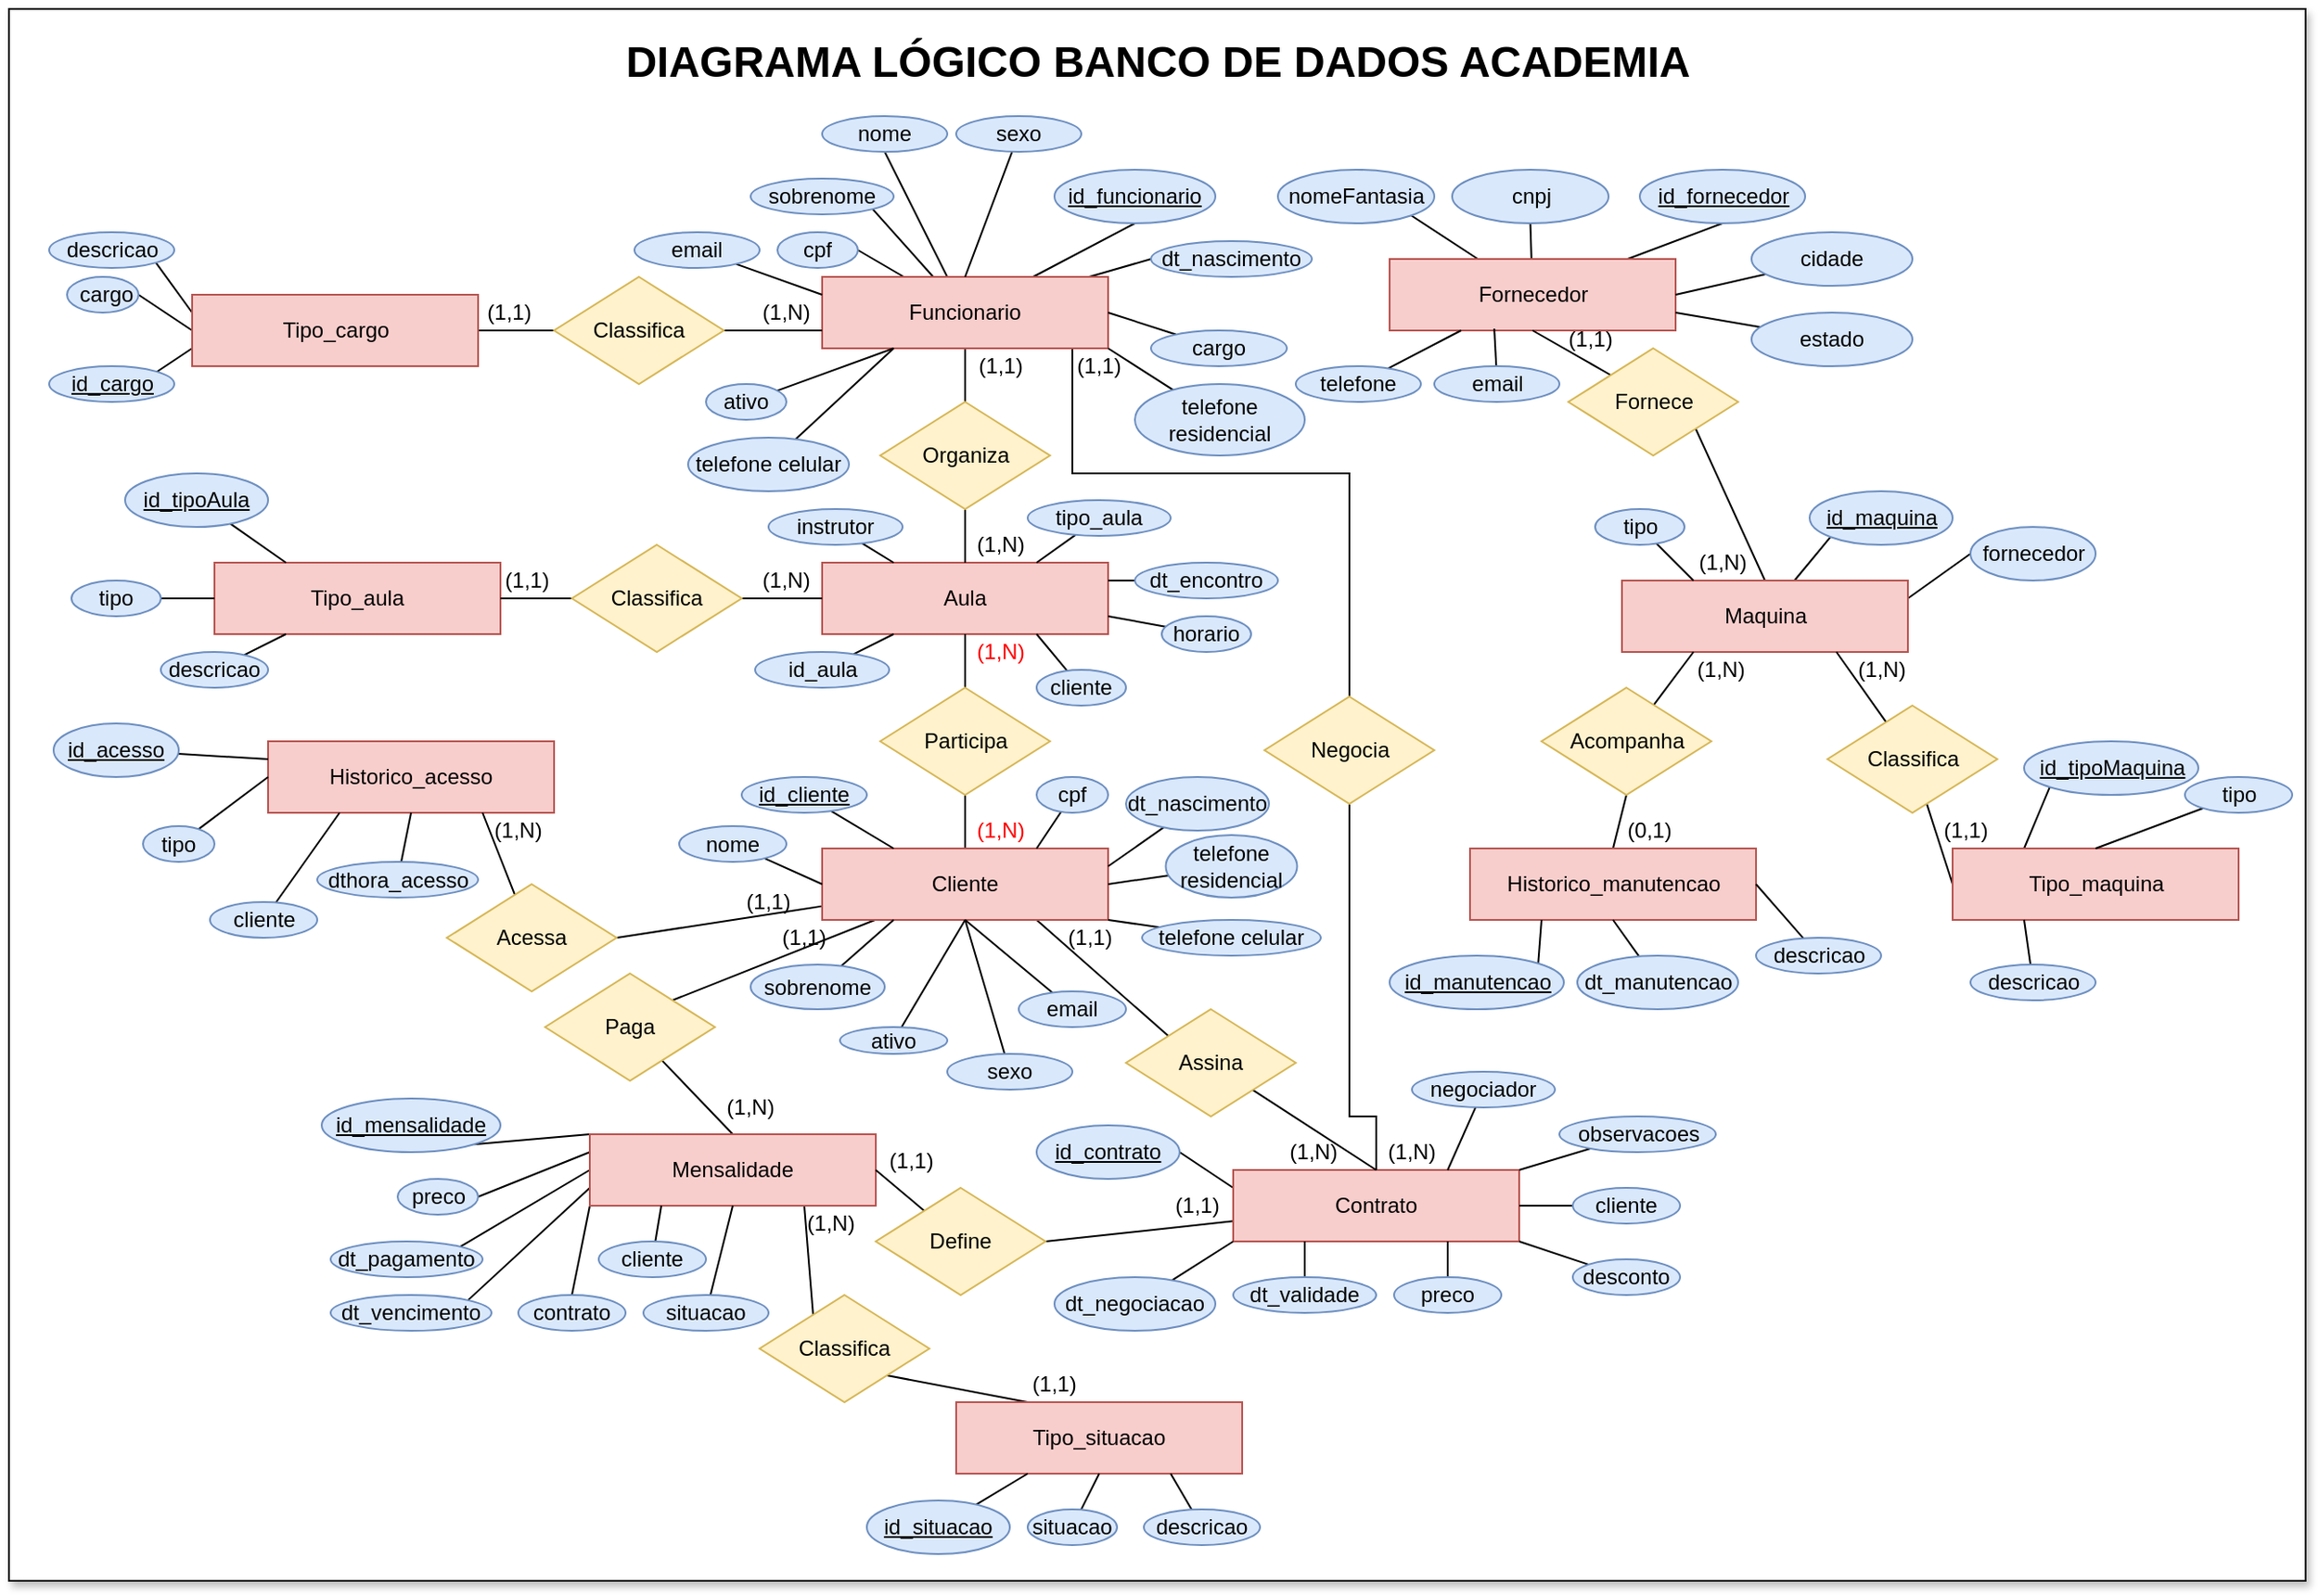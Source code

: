 <mxfile version="14.9.6" type="device"><diagram id="C5RBs43oDa-KdzZeNtuy" name="Page-1"><mxGraphModel dx="2858" dy="1174" grid="1" gridSize="10" guides="1" tooltips="1" connect="1" arrows="1" fold="1" page="1" pageScale="1" pageWidth="827" pageHeight="1169" math="0" shadow="0"><root><mxCell id="WIyWlLk6GJQsqaUBKTNV-0"/><mxCell id="WIyWlLk6GJQsqaUBKTNV-1" parent="WIyWlLk6GJQsqaUBKTNV-0"/><mxCell id="1BamBwBH-4i_VB7PduwT-8" value="" style="rounded=0;whiteSpace=wrap;html=1;shadow=1;" vertex="1" parent="WIyWlLk6GJQsqaUBKTNV-1"><mxGeometry x="-325" width="1285" height="880" as="geometry"/></mxCell><mxCell id="OUST5dwiGTP9waekSE99-8" value="" style="rounded=0;orthogonalLoop=1;jettySize=auto;html=1;entryX=1;entryY=0.5;entryDx=0;entryDy=0;endArrow=none;endFill=0;" parent="WIyWlLk6GJQsqaUBKTNV-1" source="OUST5dwiGTP9waekSE99-0" target="OUST5dwiGTP9waekSE99-5" edge="1"><mxGeometry relative="1" as="geometry"/></mxCell><mxCell id="OUST5dwiGTP9waekSE99-9" style="edgeStyle=none;rounded=0;orthogonalLoop=1;jettySize=auto;html=1;entryX=1;entryY=1;entryDx=0;entryDy=0;endArrow=none;endFill=0;" parent="WIyWlLk6GJQsqaUBKTNV-1" source="OUST5dwiGTP9waekSE99-0" target="OUST5dwiGTP9waekSE99-4" edge="1"><mxGeometry relative="1" as="geometry"/></mxCell><mxCell id="OUST5dwiGTP9waekSE99-10" style="edgeStyle=none;rounded=0;orthogonalLoop=1;jettySize=auto;html=1;entryX=0.5;entryY=1;entryDx=0;entryDy=0;endArrow=none;endFill=0;" parent="WIyWlLk6GJQsqaUBKTNV-1" source="OUST5dwiGTP9waekSE99-0" target="OUST5dwiGTP9waekSE99-3" edge="1"><mxGeometry relative="1" as="geometry"/></mxCell><mxCell id="OUST5dwiGTP9waekSE99-11" style="edgeStyle=none;rounded=0;orthogonalLoop=1;jettySize=auto;html=1;entryX=0.5;entryY=1;entryDx=0;entryDy=0;endArrow=none;endFill=0;" parent="WIyWlLk6GJQsqaUBKTNV-1" source="OUST5dwiGTP9waekSE99-0" target="OUST5dwiGTP9waekSE99-1" edge="1"><mxGeometry relative="1" as="geometry"/></mxCell><mxCell id="OUST5dwiGTP9waekSE99-12" style="edgeStyle=none;rounded=0;orthogonalLoop=1;jettySize=auto;html=1;entryX=0;entryY=0.5;entryDx=0;entryDy=0;endArrow=none;endFill=0;" parent="WIyWlLk6GJQsqaUBKTNV-1" source="OUST5dwiGTP9waekSE99-0" target="OUST5dwiGTP9waekSE99-7" edge="1"><mxGeometry relative="1" as="geometry"/></mxCell><mxCell id="OUST5dwiGTP9waekSE99-15" style="edgeStyle=none;rounded=0;orthogonalLoop=1;jettySize=auto;html=1;entryX=0.5;entryY=0;entryDx=0;entryDy=0;endArrow=none;endFill=0;" parent="WIyWlLk6GJQsqaUBKTNV-1" source="OUST5dwiGTP9waekSE99-0" target="OUST5dwiGTP9waekSE99-14" edge="1"><mxGeometry relative="1" as="geometry"/></mxCell><mxCell id="OUST5dwiGTP9waekSE99-127" style="edgeStyle=orthogonalEdgeStyle;rounded=0;orthogonalLoop=1;jettySize=auto;html=1;entryX=0.5;entryY=0;entryDx=0;entryDy=0;endArrow=none;endFill=0;" parent="WIyWlLk6GJQsqaUBKTNV-1" source="OUST5dwiGTP9waekSE99-0" target="OUST5dwiGTP9waekSE99-126" edge="1"><mxGeometry relative="1" as="geometry"><Array as="points"><mxPoint x="270" y="260"/><mxPoint x="425" y="260"/></Array></mxGeometry></mxCell><mxCell id="OUST5dwiGTP9waekSE99-0" value="Funcionario" style="rounded=0;whiteSpace=wrap;html=1;fillColor=#f8cecc;strokeColor=#b85450;" parent="WIyWlLk6GJQsqaUBKTNV-1" vertex="1"><mxGeometry x="130" y="150" width="160" height="40" as="geometry"/></mxCell><mxCell id="OUST5dwiGTP9waekSE99-1" value="&lt;u&gt;id_funcionario&lt;/u&gt;" style="ellipse;whiteSpace=wrap;html=1;fillColor=#dae8fc;strokeColor=#6c8ebf;" parent="WIyWlLk6GJQsqaUBKTNV-1" vertex="1"><mxGeometry x="260" y="90" width="90" height="30" as="geometry"/></mxCell><mxCell id="OUST5dwiGTP9waekSE99-3" value="nome" style="ellipse;whiteSpace=wrap;html=1;fillColor=#dae8fc;strokeColor=#6c8ebf;" parent="WIyWlLk6GJQsqaUBKTNV-1" vertex="1"><mxGeometry x="130" y="60" width="70" height="20" as="geometry"/></mxCell><mxCell id="OUST5dwiGTP9waekSE99-4" value="sobrenome" style="ellipse;whiteSpace=wrap;html=1;fillColor=#dae8fc;strokeColor=#6c8ebf;" parent="WIyWlLk6GJQsqaUBKTNV-1" vertex="1"><mxGeometry x="90" y="95" width="80" height="20" as="geometry"/></mxCell><mxCell id="OUST5dwiGTP9waekSE99-5" value="cpf" style="ellipse;whiteSpace=wrap;html=1;fillColor=#dae8fc;strokeColor=#6c8ebf;" parent="WIyWlLk6GJQsqaUBKTNV-1" vertex="1"><mxGeometry x="105" y="125" width="45" height="20" as="geometry"/></mxCell><mxCell id="OUST5dwiGTP9waekSE99-7" value="dt_nascimento" style="ellipse;whiteSpace=wrap;html=1;fillColor=#dae8fc;strokeColor=#6c8ebf;" parent="WIyWlLk6GJQsqaUBKTNV-1" vertex="1"><mxGeometry x="314" y="130" width="90" height="20" as="geometry"/></mxCell><mxCell id="OUST5dwiGTP9waekSE99-13" value="Aula" style="rounded=0;whiteSpace=wrap;html=1;fillColor=#f8cecc;strokeColor=#b85450;" parent="WIyWlLk6GJQsqaUBKTNV-1" vertex="1"><mxGeometry x="130" y="310" width="160" height="40" as="geometry"/></mxCell><mxCell id="OUST5dwiGTP9waekSE99-16" style="edgeStyle=none;rounded=0;orthogonalLoop=1;jettySize=auto;html=1;exitX=0.5;exitY=1;exitDx=0;exitDy=0;entryX=0.5;entryY=0;entryDx=0;entryDy=0;endArrow=none;endFill=0;" parent="WIyWlLk6GJQsqaUBKTNV-1" source="OUST5dwiGTP9waekSE99-14" target="OUST5dwiGTP9waekSE99-13" edge="1"><mxGeometry relative="1" as="geometry"/></mxCell><mxCell id="OUST5dwiGTP9waekSE99-14" value="Organiza" style="rhombus;whiteSpace=wrap;html=1;fillColor=#fff2cc;strokeColor=#d6b656;" parent="WIyWlLk6GJQsqaUBKTNV-1" vertex="1"><mxGeometry x="162.5" y="220" width="95" height="60" as="geometry"/></mxCell><mxCell id="OUST5dwiGTP9waekSE99-19" style="edgeStyle=none;rounded=0;orthogonalLoop=1;jettySize=auto;html=1;entryX=0.5;entryY=1;entryDx=0;entryDy=0;endArrow=none;endFill=0;" parent="WIyWlLk6GJQsqaUBKTNV-1" source="OUST5dwiGTP9waekSE99-17" target="OUST5dwiGTP9waekSE99-18" edge="1"><mxGeometry relative="1" as="geometry"/></mxCell><mxCell id="OUST5dwiGTP9waekSE99-130" style="rounded=0;orthogonalLoop=1;jettySize=auto;html=1;entryX=0;entryY=0;entryDx=0;entryDy=0;endArrow=none;endFill=0;exitX=0.75;exitY=1;exitDx=0;exitDy=0;" parent="WIyWlLk6GJQsqaUBKTNV-1" source="OUST5dwiGTP9waekSE99-17" target="OUST5dwiGTP9waekSE99-129" edge="1"><mxGeometry relative="1" as="geometry"/></mxCell><mxCell id="OUST5dwiGTP9waekSE99-153" style="edgeStyle=none;rounded=0;orthogonalLoop=1;jettySize=auto;html=1;entryX=1;entryY=0;entryDx=0;entryDy=0;endArrow=none;endFill=0;" parent="WIyWlLk6GJQsqaUBKTNV-1" source="OUST5dwiGTP9waekSE99-17" target="OUST5dwiGTP9waekSE99-151" edge="1"><mxGeometry relative="1" as="geometry"/></mxCell><mxCell id="OUST5dwiGTP9waekSE99-190" style="edgeStyle=none;rounded=0;orthogonalLoop=1;jettySize=auto;html=1;entryX=1;entryY=0.5;entryDx=0;entryDy=0;endArrow=none;endFill=0;" parent="WIyWlLk6GJQsqaUBKTNV-1" source="OUST5dwiGTP9waekSE99-17" target="OUST5dwiGTP9waekSE99-189" edge="1"><mxGeometry relative="1" as="geometry"/></mxCell><mxCell id="OUST5dwiGTP9waekSE99-17" value="Cliente" style="rounded=0;whiteSpace=wrap;html=1;fillColor=#f8cecc;strokeColor=#b85450;" parent="WIyWlLk6GJQsqaUBKTNV-1" vertex="1"><mxGeometry x="130" y="470" width="160" height="40" as="geometry"/></mxCell><mxCell id="OUST5dwiGTP9waekSE99-20" style="edgeStyle=none;rounded=0;orthogonalLoop=1;jettySize=auto;html=1;entryX=0.5;entryY=1;entryDx=0;entryDy=0;endArrow=none;endFill=0;exitX=0.5;exitY=0;exitDx=0;exitDy=0;" parent="WIyWlLk6GJQsqaUBKTNV-1" source="OUST5dwiGTP9waekSE99-18" target="OUST5dwiGTP9waekSE99-13" edge="1"><mxGeometry relative="1" as="geometry"/></mxCell><mxCell id="OUST5dwiGTP9waekSE99-18" value="Participa" style="rhombus;whiteSpace=wrap;html=1;fillColor=#fff2cc;strokeColor=#d6b656;" parent="WIyWlLk6GJQsqaUBKTNV-1" vertex="1"><mxGeometry x="162.5" y="380" width="95" height="60" as="geometry"/></mxCell><mxCell id="OUST5dwiGTP9waekSE99-26" style="edgeStyle=none;rounded=0;orthogonalLoop=1;jettySize=auto;html=1;entryX=0.25;entryY=0;entryDx=0;entryDy=0;endArrow=none;endFill=0;" parent="WIyWlLk6GJQsqaUBKTNV-1" source="OUST5dwiGTP9waekSE99-21" target="OUST5dwiGTP9waekSE99-17" edge="1"><mxGeometry relative="1" as="geometry"/></mxCell><mxCell id="OUST5dwiGTP9waekSE99-21" value="&lt;u&gt;id_cliente&lt;/u&gt;" style="ellipse;whiteSpace=wrap;html=1;fillColor=#dae8fc;strokeColor=#6c8ebf;" parent="WIyWlLk6GJQsqaUBKTNV-1" vertex="1"><mxGeometry x="85" y="430" width="70" height="20" as="geometry"/></mxCell><mxCell id="OUST5dwiGTP9waekSE99-27" style="edgeStyle=none;rounded=0;orthogonalLoop=1;jettySize=auto;html=1;entryX=0;entryY=0.5;entryDx=0;entryDy=0;endArrow=none;endFill=0;" parent="WIyWlLk6GJQsqaUBKTNV-1" source="OUST5dwiGTP9waekSE99-22" target="OUST5dwiGTP9waekSE99-17" edge="1"><mxGeometry relative="1" as="geometry"/></mxCell><mxCell id="OUST5dwiGTP9waekSE99-22" value="nome" style="ellipse;whiteSpace=wrap;html=1;fillColor=#dae8fc;strokeColor=#6c8ebf;" parent="WIyWlLk6GJQsqaUBKTNV-1" vertex="1"><mxGeometry x="50" y="457.5" width="60" height="20" as="geometry"/></mxCell><mxCell id="OUST5dwiGTP9waekSE99-28" style="edgeStyle=none;rounded=0;orthogonalLoop=1;jettySize=auto;html=1;entryX=0.5;entryY=1;entryDx=0;entryDy=0;endArrow=none;endFill=0;" parent="WIyWlLk6GJQsqaUBKTNV-1" source="OUST5dwiGTP9waekSE99-23" target="OUST5dwiGTP9waekSE99-17" edge="1"><mxGeometry relative="1" as="geometry"/></mxCell><mxCell id="OUST5dwiGTP9waekSE99-23" value="ativo" style="ellipse;whiteSpace=wrap;html=1;fillColor=#dae8fc;strokeColor=#6c8ebf;" parent="WIyWlLk6GJQsqaUBKTNV-1" vertex="1"><mxGeometry x="140" y="570" width="60" height="15" as="geometry"/></mxCell><mxCell id="OUST5dwiGTP9waekSE99-29" style="edgeStyle=none;rounded=0;orthogonalLoop=1;jettySize=auto;html=1;entryX=1;entryY=0.25;entryDx=0;entryDy=0;endArrow=none;endFill=0;" parent="WIyWlLk6GJQsqaUBKTNV-1" source="OUST5dwiGTP9waekSE99-24" target="OUST5dwiGTP9waekSE99-17" edge="1"><mxGeometry relative="1" as="geometry"/></mxCell><mxCell id="OUST5dwiGTP9waekSE99-24" value="dt_nascimento" style="ellipse;whiteSpace=wrap;html=1;fillColor=#dae8fc;strokeColor=#6c8ebf;" parent="WIyWlLk6GJQsqaUBKTNV-1" vertex="1"><mxGeometry x="300" y="430" width="80" height="30" as="geometry"/></mxCell><mxCell id="OUST5dwiGTP9waekSE99-30" style="edgeStyle=none;rounded=0;orthogonalLoop=1;jettySize=auto;html=1;entryX=0.75;entryY=0;entryDx=0;entryDy=0;endArrow=none;endFill=0;" parent="WIyWlLk6GJQsqaUBKTNV-1" source="OUST5dwiGTP9waekSE99-25" target="OUST5dwiGTP9waekSE99-17" edge="1"><mxGeometry relative="1" as="geometry"/></mxCell><mxCell id="OUST5dwiGTP9waekSE99-25" value="cpf" style="ellipse;whiteSpace=wrap;html=1;fillColor=#dae8fc;strokeColor=#6c8ebf;" parent="WIyWlLk6GJQsqaUBKTNV-1" vertex="1"><mxGeometry x="250" y="430" width="40" height="20" as="geometry"/></mxCell><mxCell id="OUST5dwiGTP9waekSE99-31" value="Tipo_aula" style="rounded=0;whiteSpace=wrap;html=1;fillColor=#f8cecc;strokeColor=#b85450;" parent="WIyWlLk6GJQsqaUBKTNV-1" vertex="1"><mxGeometry x="-210" y="310" width="160" height="40" as="geometry"/></mxCell><mxCell id="OUST5dwiGTP9waekSE99-33" style="edgeStyle=none;rounded=0;orthogonalLoop=1;jettySize=auto;html=1;entryX=0;entryY=0.5;entryDx=0;entryDy=0;endArrow=none;endFill=0;" parent="WIyWlLk6GJQsqaUBKTNV-1" source="OUST5dwiGTP9waekSE99-32" target="OUST5dwiGTP9waekSE99-13" edge="1"><mxGeometry relative="1" as="geometry"/></mxCell><mxCell id="OUST5dwiGTP9waekSE99-34" style="edgeStyle=none;rounded=0;orthogonalLoop=1;jettySize=auto;html=1;entryX=1;entryY=0.5;entryDx=0;entryDy=0;endArrow=none;endFill=0;" parent="WIyWlLk6GJQsqaUBKTNV-1" source="OUST5dwiGTP9waekSE99-32" target="OUST5dwiGTP9waekSE99-31" edge="1"><mxGeometry relative="1" as="geometry"/></mxCell><mxCell id="OUST5dwiGTP9waekSE99-32" value="Classifica" style="rhombus;whiteSpace=wrap;html=1;fillColor=#fff2cc;strokeColor=#d6b656;" parent="WIyWlLk6GJQsqaUBKTNV-1" vertex="1"><mxGeometry x="-10" y="300" width="95" height="60" as="geometry"/></mxCell><mxCell id="OUST5dwiGTP9waekSE99-40" style="edgeStyle=none;rounded=0;orthogonalLoop=1;jettySize=auto;html=1;entryX=0.75;entryY=0;entryDx=0;entryDy=0;endArrow=none;endFill=0;" parent="WIyWlLk6GJQsqaUBKTNV-1" source="OUST5dwiGTP9waekSE99-35" target="OUST5dwiGTP9waekSE99-13" edge="1"><mxGeometry relative="1" as="geometry"/></mxCell><mxCell id="OUST5dwiGTP9waekSE99-35" value="tipo_aula" style="ellipse;whiteSpace=wrap;html=1;fillColor=#dae8fc;strokeColor=#6c8ebf;" parent="WIyWlLk6GJQsqaUBKTNV-1" vertex="1"><mxGeometry x="245" y="275" width="80" height="20" as="geometry"/></mxCell><mxCell id="OUST5dwiGTP9waekSE99-41" style="edgeStyle=none;rounded=0;orthogonalLoop=1;jettySize=auto;html=1;entryX=1;entryY=0.25;entryDx=0;entryDy=0;endArrow=none;endFill=0;" parent="WIyWlLk6GJQsqaUBKTNV-1" source="OUST5dwiGTP9waekSE99-36" target="OUST5dwiGTP9waekSE99-13" edge="1"><mxGeometry relative="1" as="geometry"/></mxCell><mxCell id="OUST5dwiGTP9waekSE99-36" value="dt_encontro" style="ellipse;whiteSpace=wrap;html=1;fillColor=#dae8fc;strokeColor=#6c8ebf;" parent="WIyWlLk6GJQsqaUBKTNV-1" vertex="1"><mxGeometry x="305" y="310" width="80" height="20" as="geometry"/></mxCell><mxCell id="OUST5dwiGTP9waekSE99-42" style="edgeStyle=none;rounded=0;orthogonalLoop=1;jettySize=auto;html=1;entryX=1;entryY=0.75;entryDx=0;entryDy=0;endArrow=none;endFill=0;" parent="WIyWlLk6GJQsqaUBKTNV-1" source="OUST5dwiGTP9waekSE99-37" target="OUST5dwiGTP9waekSE99-13" edge="1"><mxGeometry relative="1" as="geometry"/></mxCell><mxCell id="OUST5dwiGTP9waekSE99-37" value="horario" style="ellipse;whiteSpace=wrap;html=1;fillColor=#dae8fc;strokeColor=#6c8ebf;" parent="WIyWlLk6GJQsqaUBKTNV-1" vertex="1"><mxGeometry x="320" y="340" width="50" height="20" as="geometry"/></mxCell><mxCell id="OUST5dwiGTP9waekSE99-39" style="edgeStyle=none;rounded=0;orthogonalLoop=1;jettySize=auto;html=1;entryX=0.25;entryY=0;entryDx=0;entryDy=0;endArrow=none;endFill=0;" parent="WIyWlLk6GJQsqaUBKTNV-1" source="OUST5dwiGTP9waekSE99-38" target="OUST5dwiGTP9waekSE99-13" edge="1"><mxGeometry relative="1" as="geometry"/></mxCell><mxCell id="OUST5dwiGTP9waekSE99-38" value="instrutor" style="ellipse;whiteSpace=wrap;html=1;fillColor=#dae8fc;strokeColor=#6c8ebf;" parent="WIyWlLk6GJQsqaUBKTNV-1" vertex="1"><mxGeometry x="100" y="280" width="75" height="20" as="geometry"/></mxCell><mxCell id="OUST5dwiGTP9waekSE99-48" style="edgeStyle=none;rounded=0;orthogonalLoop=1;jettySize=auto;html=1;entryX=0.25;entryY=0;entryDx=0;entryDy=0;endArrow=none;endFill=0;" parent="WIyWlLk6GJQsqaUBKTNV-1" source="OUST5dwiGTP9waekSE99-43" target="OUST5dwiGTP9waekSE99-31" edge="1"><mxGeometry relative="1" as="geometry"/></mxCell><mxCell id="OUST5dwiGTP9waekSE99-43" value="&lt;u&gt;id_tipoAula&lt;/u&gt;" style="ellipse;whiteSpace=wrap;html=1;fillColor=#dae8fc;strokeColor=#6c8ebf;" parent="WIyWlLk6GJQsqaUBKTNV-1" vertex="1"><mxGeometry x="-260" y="260" width="80" height="30" as="geometry"/></mxCell><mxCell id="OUST5dwiGTP9waekSE99-47" style="edgeStyle=none;rounded=0;orthogonalLoop=1;jettySize=auto;html=1;entryX=0;entryY=0.5;entryDx=0;entryDy=0;endArrow=none;endFill=0;" parent="WIyWlLk6GJQsqaUBKTNV-1" source="OUST5dwiGTP9waekSE99-44" target="OUST5dwiGTP9waekSE99-31" edge="1"><mxGeometry relative="1" as="geometry"/></mxCell><mxCell id="OUST5dwiGTP9waekSE99-44" value="tipo" style="ellipse;whiteSpace=wrap;html=1;fillColor=#dae8fc;strokeColor=#6c8ebf;" parent="WIyWlLk6GJQsqaUBKTNV-1" vertex="1"><mxGeometry x="-290" y="320" width="50" height="20" as="geometry"/></mxCell><mxCell id="OUST5dwiGTP9waekSE99-46" style="edgeStyle=none;rounded=0;orthogonalLoop=1;jettySize=auto;html=1;entryX=0.25;entryY=1;entryDx=0;entryDy=0;endArrow=none;endFill=0;" parent="WIyWlLk6GJQsqaUBKTNV-1" source="OUST5dwiGTP9waekSE99-45" target="OUST5dwiGTP9waekSE99-31" edge="1"><mxGeometry relative="1" as="geometry"/></mxCell><mxCell id="OUST5dwiGTP9waekSE99-45" value="descricao" style="ellipse;whiteSpace=wrap;html=1;fillColor=#dae8fc;strokeColor=#6c8ebf;" parent="WIyWlLk6GJQsqaUBKTNV-1" vertex="1"><mxGeometry x="-240" y="360" width="60" height="20" as="geometry"/></mxCell><mxCell id="OUST5dwiGTP9waekSE99-50" style="edgeStyle=none;rounded=0;orthogonalLoop=1;jettySize=auto;html=1;entryX=1;entryY=1;entryDx=0;entryDy=0;endArrow=none;endFill=0;exitX=0;exitY=0.25;exitDx=0;exitDy=0;" parent="WIyWlLk6GJQsqaUBKTNV-1" source="OUST5dwiGTP9waekSE99-54" target="OUST5dwiGTP9waekSE99-57" edge="1"><mxGeometry relative="1" as="geometry"/></mxCell><mxCell id="OUST5dwiGTP9waekSE99-51" style="edgeStyle=none;rounded=0;orthogonalLoop=1;jettySize=auto;html=1;entryX=1;entryY=0.5;entryDx=0;entryDy=0;endArrow=none;endFill=0;exitX=0;exitY=0.5;exitDx=0;exitDy=0;" parent="WIyWlLk6GJQsqaUBKTNV-1" source="OUST5dwiGTP9waekSE99-54" target="OUST5dwiGTP9waekSE99-56" edge="1"><mxGeometry relative="1" as="geometry"/></mxCell><mxCell id="OUST5dwiGTP9waekSE99-52" style="edgeStyle=none;rounded=0;orthogonalLoop=1;jettySize=auto;html=1;entryX=0.5;entryY=1;entryDx=0;entryDy=0;endArrow=none;endFill=0;exitX=0;exitY=0.75;exitDx=0;exitDy=0;" parent="WIyWlLk6GJQsqaUBKTNV-1" source="OUST5dwiGTP9waekSE99-54" target="OUST5dwiGTP9waekSE99-55" edge="1"><mxGeometry relative="1" as="geometry"/></mxCell><mxCell id="OUST5dwiGTP9waekSE99-65" style="edgeStyle=none;rounded=0;orthogonalLoop=1;jettySize=auto;html=1;entryX=0;entryY=0.5;entryDx=0;entryDy=0;endArrow=none;endFill=0;" parent="WIyWlLk6GJQsqaUBKTNV-1" source="OUST5dwiGTP9waekSE99-54" target="OUST5dwiGTP9waekSE99-64" edge="1"><mxGeometry relative="1" as="geometry"/></mxCell><mxCell id="OUST5dwiGTP9waekSE99-54" value="Tipo_cargo" style="rounded=0;whiteSpace=wrap;html=1;fillColor=#f8cecc;strokeColor=#b85450;" parent="WIyWlLk6GJQsqaUBKTNV-1" vertex="1"><mxGeometry x="-222.5" y="160" width="160" height="40" as="geometry"/></mxCell><mxCell id="OUST5dwiGTP9waekSE99-55" value="&lt;u&gt;id_cargo&lt;/u&gt;" style="ellipse;whiteSpace=wrap;html=1;fillColor=#dae8fc;strokeColor=#6c8ebf;" parent="WIyWlLk6GJQsqaUBKTNV-1" vertex="1"><mxGeometry x="-302.5" y="200" width="70" height="20" as="geometry"/></mxCell><mxCell id="OUST5dwiGTP9waekSE99-56" value="&amp;nbsp;cargo" style="ellipse;whiteSpace=wrap;html=1;fillColor=#dae8fc;strokeColor=#6c8ebf;" parent="WIyWlLk6GJQsqaUBKTNV-1" vertex="1"><mxGeometry x="-292.5" y="150" width="40" height="20" as="geometry"/></mxCell><mxCell id="OUST5dwiGTP9waekSE99-57" value="descricao" style="ellipse;whiteSpace=wrap;html=1;fillColor=#dae8fc;strokeColor=#6c8ebf;" parent="WIyWlLk6GJQsqaUBKTNV-1" vertex="1"><mxGeometry x="-302.5" y="125" width="70" height="20" as="geometry"/></mxCell><mxCell id="OUST5dwiGTP9waekSE99-63" style="edgeStyle=none;rounded=0;orthogonalLoop=1;jettySize=auto;html=1;entryX=1;entryY=0.5;entryDx=0;entryDy=0;endArrow=none;endFill=0;" parent="WIyWlLk6GJQsqaUBKTNV-1" source="OUST5dwiGTP9waekSE99-62" target="OUST5dwiGTP9waekSE99-0" edge="1"><mxGeometry relative="1" as="geometry"/></mxCell><mxCell id="OUST5dwiGTP9waekSE99-62" value="cargo" style="ellipse;whiteSpace=wrap;html=1;fillColor=#dae8fc;strokeColor=#6c8ebf;" parent="WIyWlLk6GJQsqaUBKTNV-1" vertex="1"><mxGeometry x="314" y="180" width="76" height="20" as="geometry"/></mxCell><mxCell id="OUST5dwiGTP9waekSE99-66" style="edgeStyle=none;rounded=0;orthogonalLoop=1;jettySize=auto;html=1;entryX=0;entryY=0.75;entryDx=0;entryDy=0;endArrow=none;endFill=0;" parent="WIyWlLk6GJQsqaUBKTNV-1" source="OUST5dwiGTP9waekSE99-64" target="OUST5dwiGTP9waekSE99-0" edge="1"><mxGeometry relative="1" as="geometry"/></mxCell><mxCell id="OUST5dwiGTP9waekSE99-64" value="Classifica" style="rhombus;whiteSpace=wrap;html=1;fillColor=#fff2cc;strokeColor=#d6b656;" parent="WIyWlLk6GJQsqaUBKTNV-1" vertex="1"><mxGeometry x="-20" y="150" width="95" height="60" as="geometry"/></mxCell><mxCell id="OUST5dwiGTP9waekSE99-68" style="edgeStyle=none;rounded=0;orthogonalLoop=1;jettySize=auto;html=1;entryX=0.25;entryY=1;entryDx=0;entryDy=0;endArrow=none;endFill=0;" parent="WIyWlLk6GJQsqaUBKTNV-1" source="OUST5dwiGTP9waekSE99-67" target="OUST5dwiGTP9waekSE99-13" edge="1"><mxGeometry relative="1" as="geometry"/></mxCell><mxCell id="OUST5dwiGTP9waekSE99-67" value="id_aula" style="ellipse;whiteSpace=wrap;html=1;fillColor=#dae8fc;strokeColor=#6c8ebf;" parent="WIyWlLk6GJQsqaUBKTNV-1" vertex="1"><mxGeometry x="92.5" y="360" width="75" height="20" as="geometry"/></mxCell><mxCell id="OUST5dwiGTP9waekSE99-70" style="edgeStyle=none;rounded=0;orthogonalLoop=1;jettySize=auto;html=1;entryX=0.75;entryY=1;entryDx=0;entryDy=0;endArrow=none;endFill=0;" parent="WIyWlLk6GJQsqaUBKTNV-1" source="OUST5dwiGTP9waekSE99-69" target="OUST5dwiGTP9waekSE99-13" edge="1"><mxGeometry relative="1" as="geometry"/></mxCell><mxCell id="OUST5dwiGTP9waekSE99-69" value="cliente" style="ellipse;whiteSpace=wrap;html=1;fillColor=#dae8fc;strokeColor=#6c8ebf;" parent="WIyWlLk6GJQsqaUBKTNV-1" vertex="1"><mxGeometry x="250" y="370" width="50" height="20" as="geometry"/></mxCell><mxCell id="OUST5dwiGTP9waekSE99-71" value="" style="rounded=0;orthogonalLoop=1;jettySize=auto;html=1;entryX=0.5;entryY=1;entryDx=0;entryDy=0;endArrow=none;endFill=0;" parent="WIyWlLk6GJQsqaUBKTNV-1" source="OUST5dwiGTP9waekSE99-77" target="OUST5dwiGTP9waekSE99-81" edge="1"><mxGeometry relative="1" as="geometry"/></mxCell><mxCell id="OUST5dwiGTP9waekSE99-72" style="edgeStyle=none;rounded=0;orthogonalLoop=1;jettySize=auto;html=1;entryX=1;entryY=1;entryDx=0;entryDy=0;endArrow=none;endFill=0;" parent="WIyWlLk6GJQsqaUBKTNV-1" source="OUST5dwiGTP9waekSE99-77" target="OUST5dwiGTP9waekSE99-80" edge="1"><mxGeometry relative="1" as="geometry"/></mxCell><mxCell id="OUST5dwiGTP9waekSE99-74" style="edgeStyle=none;rounded=0;orthogonalLoop=1;jettySize=auto;html=1;entryX=0.5;entryY=1;entryDx=0;entryDy=0;endArrow=none;endFill=0;" parent="WIyWlLk6GJQsqaUBKTNV-1" source="OUST5dwiGTP9waekSE99-77" target="OUST5dwiGTP9waekSE99-78" edge="1"><mxGeometry relative="1" as="geometry"/></mxCell><mxCell id="OUST5dwiGTP9waekSE99-77" value="Fornecedor" style="rounded=0;whiteSpace=wrap;html=1;fillColor=#f8cecc;strokeColor=#b85450;" parent="WIyWlLk6GJQsqaUBKTNV-1" vertex="1"><mxGeometry x="447.5" y="140" width="160" height="40" as="geometry"/></mxCell><mxCell id="OUST5dwiGTP9waekSE99-78" value="&lt;u&gt;id_fornecedor&lt;/u&gt;" style="ellipse;whiteSpace=wrap;html=1;fillColor=#dae8fc;strokeColor=#6c8ebf;" parent="WIyWlLk6GJQsqaUBKTNV-1" vertex="1"><mxGeometry x="587.5" y="90" width="92.5" height="30" as="geometry"/></mxCell><mxCell id="OUST5dwiGTP9waekSE99-80" value="nomeFantasia" style="ellipse;whiteSpace=wrap;html=1;fillColor=#dae8fc;strokeColor=#6c8ebf;" parent="WIyWlLk6GJQsqaUBKTNV-1" vertex="1"><mxGeometry x="385" y="90" width="87.5" height="30" as="geometry"/></mxCell><mxCell id="OUST5dwiGTP9waekSE99-81" value="cnpj" style="ellipse;whiteSpace=wrap;html=1;fillColor=#dae8fc;strokeColor=#6c8ebf;" parent="WIyWlLk6GJQsqaUBKTNV-1" vertex="1"><mxGeometry x="482.5" y="90" width="87.5" height="30" as="geometry"/></mxCell><mxCell id="OUST5dwiGTP9waekSE99-83" style="edgeStyle=none;rounded=0;orthogonalLoop=1;jettySize=auto;html=1;entryX=1;entryY=0.5;entryDx=0;entryDy=0;endArrow=none;endFill=0;" parent="WIyWlLk6GJQsqaUBKTNV-1" source="OUST5dwiGTP9waekSE99-84" target="OUST5dwiGTP9waekSE99-77" edge="1"><mxGeometry relative="1" as="geometry"/></mxCell><mxCell id="OUST5dwiGTP9waekSE99-84" value="cidade" style="ellipse;whiteSpace=wrap;html=1;fillColor=#dae8fc;strokeColor=#6c8ebf;" parent="WIyWlLk6GJQsqaUBKTNV-1" vertex="1"><mxGeometry x="650" y="125" width="90" height="30" as="geometry"/></mxCell><mxCell id="OUST5dwiGTP9waekSE99-89" style="edgeStyle=none;rounded=0;orthogonalLoop=1;jettySize=auto;html=1;entryX=1;entryY=1;entryDx=0;entryDy=0;endArrow=none;endFill=0;exitX=0.5;exitY=0;exitDx=0;exitDy=0;" parent="WIyWlLk6GJQsqaUBKTNV-1" source="OUST5dwiGTP9waekSE99-86" target="OUST5dwiGTP9waekSE99-87" edge="1"><mxGeometry relative="1" as="geometry"><mxPoint x="675" y="290" as="sourcePoint"/></mxGeometry></mxCell><mxCell id="OUST5dwiGTP9waekSE99-93" style="edgeStyle=none;rounded=0;orthogonalLoop=1;jettySize=auto;html=1;entryX=0;entryY=1;entryDx=0;entryDy=0;endArrow=none;endFill=0;" parent="WIyWlLk6GJQsqaUBKTNV-1" source="OUST5dwiGTP9waekSE99-86" target="OUST5dwiGTP9waekSE99-92" edge="1"><mxGeometry relative="1" as="geometry"/></mxCell><mxCell id="OUST5dwiGTP9waekSE99-95" style="edgeStyle=none;rounded=0;orthogonalLoop=1;jettySize=auto;html=1;endArrow=none;endFill=0;exitX=1;exitY=0.25;exitDx=0;exitDy=0;entryX=0;entryY=0.5;entryDx=0;entryDy=0;" parent="WIyWlLk6GJQsqaUBKTNV-1" source="OUST5dwiGTP9waekSE99-86" target="OUST5dwiGTP9waekSE99-94" edge="1"><mxGeometry relative="1" as="geometry"><mxPoint x="772.5" y="320" as="targetPoint"/></mxGeometry></mxCell><mxCell id="OUST5dwiGTP9waekSE99-86" value="Maquina" style="rounded=0;whiteSpace=wrap;html=1;fillColor=#f8cecc;strokeColor=#b85450;" parent="WIyWlLk6GJQsqaUBKTNV-1" vertex="1"><mxGeometry x="577.5" y="320" width="160" height="40" as="geometry"/></mxCell><mxCell id="OUST5dwiGTP9waekSE99-88" style="edgeStyle=none;rounded=0;orthogonalLoop=1;jettySize=auto;html=1;entryX=0.5;entryY=1;entryDx=0;entryDy=0;endArrow=none;endFill=0;exitX=0;exitY=0;exitDx=0;exitDy=0;" parent="WIyWlLk6GJQsqaUBKTNV-1" source="OUST5dwiGTP9waekSE99-87" target="OUST5dwiGTP9waekSE99-77" edge="1"><mxGeometry relative="1" as="geometry"><mxPoint x="630" y="230" as="sourcePoint"/></mxGeometry></mxCell><mxCell id="OUST5dwiGTP9waekSE99-87" value="Fornece" style="rhombus;whiteSpace=wrap;html=1;fillColor=#fff2cc;strokeColor=#d6b656;" parent="WIyWlLk6GJQsqaUBKTNV-1" vertex="1"><mxGeometry x="547.5" y="190" width="95" height="60" as="geometry"/></mxCell><mxCell id="OUST5dwiGTP9waekSE99-139" style="edgeStyle=none;rounded=0;orthogonalLoop=1;jettySize=auto;html=1;entryX=1;entryY=0.5;entryDx=0;entryDy=0;endArrow=none;endFill=0;exitX=0;exitY=0.25;exitDx=0;exitDy=0;" parent="WIyWlLk6GJQsqaUBKTNV-1" source="OUST5dwiGTP9waekSE99-90" target="OUST5dwiGTP9waekSE99-132" edge="1"><mxGeometry relative="1" as="geometry"/></mxCell><mxCell id="OUST5dwiGTP9waekSE99-156" style="edgeStyle=none;rounded=0;orthogonalLoop=1;jettySize=auto;html=1;entryX=1;entryY=0.5;entryDx=0;entryDy=0;endArrow=none;endFill=0;" parent="WIyWlLk6GJQsqaUBKTNV-1" source="OUST5dwiGTP9waekSE99-90" target="OUST5dwiGTP9waekSE99-155" edge="1"><mxGeometry relative="1" as="geometry"/></mxCell><mxCell id="OUST5dwiGTP9waekSE99-90" value="Contrato" style="rounded=0;whiteSpace=wrap;html=1;fillColor=#f8cecc;strokeColor=#b85450;" parent="WIyWlLk6GJQsqaUBKTNV-1" vertex="1"><mxGeometry x="360" y="650" width="160" height="40" as="geometry"/></mxCell><mxCell id="OUST5dwiGTP9waekSE99-92" value="&lt;u&gt;id_maquina&lt;/u&gt;" style="ellipse;whiteSpace=wrap;html=1;fillColor=#dae8fc;strokeColor=#6c8ebf;" parent="WIyWlLk6GJQsqaUBKTNV-1" vertex="1"><mxGeometry x="682.5" y="270" width="80" height="30" as="geometry"/></mxCell><mxCell id="OUST5dwiGTP9waekSE99-94" value="fornecedor" style="ellipse;whiteSpace=wrap;html=1;fillColor=#dae8fc;strokeColor=#6c8ebf;" parent="WIyWlLk6GJQsqaUBKTNV-1" vertex="1"><mxGeometry x="772.5" y="290" width="70" height="30" as="geometry"/></mxCell><mxCell id="OUST5dwiGTP9waekSE99-97" style="edgeStyle=none;rounded=0;orthogonalLoop=1;jettySize=auto;html=1;entryX=0.25;entryY=0;entryDx=0;entryDy=0;endArrow=none;endFill=0;" parent="WIyWlLk6GJQsqaUBKTNV-1" source="OUST5dwiGTP9waekSE99-96" target="OUST5dwiGTP9waekSE99-86" edge="1"><mxGeometry relative="1" as="geometry"/></mxCell><mxCell id="OUST5dwiGTP9waekSE99-96" value="tipo" style="ellipse;whiteSpace=wrap;html=1;fillColor=#dae8fc;strokeColor=#6c8ebf;" parent="WIyWlLk6GJQsqaUBKTNV-1" vertex="1"><mxGeometry x="562.5" y="280" width="50" height="20" as="geometry"/></mxCell><mxCell id="OUST5dwiGTP9waekSE99-99" style="edgeStyle=none;rounded=0;orthogonalLoop=1;jettySize=auto;html=1;entryX=0.75;entryY=1;entryDx=0;entryDy=0;endArrow=none;endFill=0;" parent="WIyWlLk6GJQsqaUBKTNV-1" source="OUST5dwiGTP9waekSE99-98" target="OUST5dwiGTP9waekSE99-86" edge="1"><mxGeometry relative="1" as="geometry"/></mxCell><mxCell id="OUST5dwiGTP9waekSE99-101" style="edgeStyle=none;rounded=0;orthogonalLoop=1;jettySize=auto;html=1;entryX=0;entryY=0.5;entryDx=0;entryDy=0;endArrow=none;endFill=0;" parent="WIyWlLk6GJQsqaUBKTNV-1" source="OUST5dwiGTP9waekSE99-98" target="OUST5dwiGTP9waekSE99-100" edge="1"><mxGeometry relative="1" as="geometry"/></mxCell><mxCell id="OUST5dwiGTP9waekSE99-98" value="Classifica" style="rhombus;whiteSpace=wrap;html=1;fillColor=#fff2cc;strokeColor=#d6b656;" parent="WIyWlLk6GJQsqaUBKTNV-1" vertex="1"><mxGeometry x="692.5" y="390" width="95" height="60" as="geometry"/></mxCell><mxCell id="OUST5dwiGTP9waekSE99-103" style="edgeStyle=none;rounded=0;orthogonalLoop=1;jettySize=auto;html=1;entryX=0;entryY=1;entryDx=0;entryDy=0;endArrow=none;endFill=0;exitX=0.25;exitY=0;exitDx=0;exitDy=0;" parent="WIyWlLk6GJQsqaUBKTNV-1" source="OUST5dwiGTP9waekSE99-100" target="OUST5dwiGTP9waekSE99-102" edge="1"><mxGeometry relative="1" as="geometry"/></mxCell><mxCell id="OUST5dwiGTP9waekSE99-100" value="Tipo_maquina" style="rounded=0;whiteSpace=wrap;html=1;fillColor=#f8cecc;strokeColor=#b85450;" parent="WIyWlLk6GJQsqaUBKTNV-1" vertex="1"><mxGeometry x="762.5" y="470" width="160" height="40" as="geometry"/></mxCell><mxCell id="OUST5dwiGTP9waekSE99-102" value="&lt;u&gt;id_tipoMaquina&lt;/u&gt;" style="ellipse;whiteSpace=wrap;html=1;fillColor=#dae8fc;strokeColor=#6c8ebf;" parent="WIyWlLk6GJQsqaUBKTNV-1" vertex="1"><mxGeometry x="802.5" y="410" width="97.5" height="30" as="geometry"/></mxCell><mxCell id="OUST5dwiGTP9waekSE99-106" style="edgeStyle=none;rounded=0;orthogonalLoop=1;jettySize=auto;html=1;entryX=0.5;entryY=0;entryDx=0;entryDy=0;endArrow=none;endFill=0;" parent="WIyWlLk6GJQsqaUBKTNV-1" source="OUST5dwiGTP9waekSE99-104" target="OUST5dwiGTP9waekSE99-100" edge="1"><mxGeometry relative="1" as="geometry"/></mxCell><mxCell id="OUST5dwiGTP9waekSE99-104" value="tipo" style="ellipse;whiteSpace=wrap;html=1;fillColor=#dae8fc;strokeColor=#6c8ebf;" parent="WIyWlLk6GJQsqaUBKTNV-1" vertex="1"><mxGeometry x="892.5" y="430" width="60" height="20" as="geometry"/></mxCell><mxCell id="OUST5dwiGTP9waekSE99-107" style="edgeStyle=none;rounded=0;orthogonalLoop=1;jettySize=auto;html=1;entryX=0.25;entryY=1;entryDx=0;entryDy=0;endArrow=none;endFill=0;" parent="WIyWlLk6GJQsqaUBKTNV-1" source="OUST5dwiGTP9waekSE99-105" target="OUST5dwiGTP9waekSE99-100" edge="1"><mxGeometry relative="1" as="geometry"/></mxCell><mxCell id="OUST5dwiGTP9waekSE99-105" value="descricao" style="ellipse;whiteSpace=wrap;html=1;fillColor=#dae8fc;strokeColor=#6c8ebf;" parent="WIyWlLk6GJQsqaUBKTNV-1" vertex="1"><mxGeometry x="772.5" y="535" width="70" height="20" as="geometry"/></mxCell><mxCell id="OUST5dwiGTP9waekSE99-113" style="edgeStyle=none;rounded=0;orthogonalLoop=1;jettySize=auto;html=1;endArrow=none;endFill=0;exitX=0.5;exitY=1;exitDx=0;exitDy=0;" parent="WIyWlLk6GJQsqaUBKTNV-1" source="OUST5dwiGTP9waekSE99-110" edge="1"><mxGeometry relative="1" as="geometry"><mxPoint x="572.5" y="470" as="targetPoint"/></mxGeometry></mxCell><mxCell id="OUST5dwiGTP9waekSE99-148" style="edgeStyle=none;rounded=0;orthogonalLoop=1;jettySize=auto;html=1;entryX=0.25;entryY=1;entryDx=0;entryDy=0;endArrow=none;endFill=0;" parent="WIyWlLk6GJQsqaUBKTNV-1" source="OUST5dwiGTP9waekSE99-110" target="OUST5dwiGTP9waekSE99-86" edge="1"><mxGeometry relative="1" as="geometry"/></mxCell><mxCell id="OUST5dwiGTP9waekSE99-110" value="Acompanha" style="rhombus;whiteSpace=wrap;html=1;fillColor=#fff2cc;strokeColor=#d6b656;" parent="WIyWlLk6GJQsqaUBKTNV-1" vertex="1"><mxGeometry x="532.5" y="380" width="95" height="60" as="geometry"/></mxCell><mxCell id="OUST5dwiGTP9waekSE99-112" value="Historico_manutencao" style="rounded=0;whiteSpace=wrap;html=1;fillColor=#f8cecc;strokeColor=#b85450;" parent="WIyWlLk6GJQsqaUBKTNV-1" vertex="1"><mxGeometry x="492.5" y="470" width="160" height="40" as="geometry"/></mxCell><mxCell id="OUST5dwiGTP9waekSE99-115" style="edgeStyle=none;rounded=0;orthogonalLoop=1;jettySize=auto;html=1;entryX=0.25;entryY=1;entryDx=0;entryDy=0;endArrow=none;endFill=0;exitX=1;exitY=0;exitDx=0;exitDy=0;" parent="WIyWlLk6GJQsqaUBKTNV-1" source="OUST5dwiGTP9waekSE99-114" target="OUST5dwiGTP9waekSE99-112" edge="1"><mxGeometry relative="1" as="geometry"/></mxCell><mxCell id="OUST5dwiGTP9waekSE99-114" value="&lt;u&gt;id_manutencao&lt;/u&gt;" style="ellipse;whiteSpace=wrap;html=1;fillColor=#dae8fc;strokeColor=#6c8ebf;" parent="WIyWlLk6GJQsqaUBKTNV-1" vertex="1"><mxGeometry x="447.5" y="530" width="97.5" height="30" as="geometry"/></mxCell><mxCell id="OUST5dwiGTP9waekSE99-117" style="edgeStyle=none;rounded=0;orthogonalLoop=1;jettySize=auto;html=1;entryX=0.5;entryY=1;entryDx=0;entryDy=0;endArrow=none;endFill=0;" parent="WIyWlLk6GJQsqaUBKTNV-1" source="OUST5dwiGTP9waekSE99-116" target="OUST5dwiGTP9waekSE99-112" edge="1"><mxGeometry relative="1" as="geometry"/></mxCell><mxCell id="OUST5dwiGTP9waekSE99-116" value="dt_manutencao" style="ellipse;whiteSpace=wrap;html=1;fillColor=#dae8fc;strokeColor=#6c8ebf;" parent="WIyWlLk6GJQsqaUBKTNV-1" vertex="1"><mxGeometry x="552.5" y="530" width="90" height="30" as="geometry"/></mxCell><mxCell id="OUST5dwiGTP9waekSE99-121" style="edgeStyle=none;rounded=0;orthogonalLoop=1;jettySize=auto;html=1;entryX=1;entryY=0.5;entryDx=0;entryDy=0;endArrow=none;endFill=0;" parent="WIyWlLk6GJQsqaUBKTNV-1" source="OUST5dwiGTP9waekSE99-120" target="OUST5dwiGTP9waekSE99-112" edge="1"><mxGeometry relative="1" as="geometry"/></mxCell><mxCell id="OUST5dwiGTP9waekSE99-120" value="descricao" style="ellipse;whiteSpace=wrap;html=1;fillColor=#dae8fc;strokeColor=#6c8ebf;" parent="WIyWlLk6GJQsqaUBKTNV-1" vertex="1"><mxGeometry x="652.5" y="520" width="70" height="20" as="geometry"/></mxCell><mxCell id="OUST5dwiGTP9waekSE99-123" style="edgeStyle=none;rounded=0;orthogonalLoop=1;jettySize=auto;html=1;entryX=0.25;entryY=1;entryDx=0;entryDy=0;endArrow=none;endFill=0;" parent="WIyWlLk6GJQsqaUBKTNV-1" source="OUST5dwiGTP9waekSE99-122" target="OUST5dwiGTP9waekSE99-17" edge="1"><mxGeometry relative="1" as="geometry"/></mxCell><mxCell id="OUST5dwiGTP9waekSE99-122" value="sobrenome" style="ellipse;whiteSpace=wrap;html=1;fillColor=#dae8fc;strokeColor=#6c8ebf;" parent="WIyWlLk6GJQsqaUBKTNV-1" vertex="1"><mxGeometry x="90" y="535" width="75" height="25" as="geometry"/></mxCell><mxCell id="OUST5dwiGTP9waekSE99-125" style="edgeStyle=none;rounded=0;orthogonalLoop=1;jettySize=auto;html=1;entryX=0.25;entryY=1;entryDx=0;entryDy=0;endArrow=none;endFill=0;" parent="WIyWlLk6GJQsqaUBKTNV-1" source="OUST5dwiGTP9waekSE99-124" target="OUST5dwiGTP9waekSE99-0" edge="1"><mxGeometry relative="1" as="geometry"/></mxCell><mxCell id="OUST5dwiGTP9waekSE99-124" value="ativo" style="ellipse;whiteSpace=wrap;html=1;fillColor=#dae8fc;strokeColor=#6c8ebf;" parent="WIyWlLk6GJQsqaUBKTNV-1" vertex="1"><mxGeometry x="65" y="210" width="45" height="20" as="geometry"/></mxCell><mxCell id="OUST5dwiGTP9waekSE99-128" style="edgeStyle=orthogonalEdgeStyle;rounded=0;orthogonalLoop=1;jettySize=auto;html=1;endArrow=none;endFill=0;entryX=0.5;entryY=0;entryDx=0;entryDy=0;" parent="WIyWlLk6GJQsqaUBKTNV-1" source="OUST5dwiGTP9waekSE99-126" target="OUST5dwiGTP9waekSE99-90" edge="1"><mxGeometry relative="1" as="geometry"><mxPoint x="458" y="650" as="targetPoint"/><Array as="points"><mxPoint x="425" y="620"/><mxPoint x="440" y="620"/></Array></mxGeometry></mxCell><mxCell id="OUST5dwiGTP9waekSE99-126" value="Negocia" style="rhombus;whiteSpace=wrap;html=1;fillColor=#fff2cc;strokeColor=#d6b656;" parent="WIyWlLk6GJQsqaUBKTNV-1" vertex="1"><mxGeometry x="377.5" y="385" width="95" height="60" as="geometry"/></mxCell><mxCell id="OUST5dwiGTP9waekSE99-131" style="edgeStyle=none;rounded=0;orthogonalLoop=1;jettySize=auto;html=1;entryX=0.5;entryY=0;entryDx=0;entryDy=0;endArrow=none;endFill=0;" parent="WIyWlLk6GJQsqaUBKTNV-1" source="OUST5dwiGTP9waekSE99-129" target="OUST5dwiGTP9waekSE99-90" edge="1"><mxGeometry relative="1" as="geometry"/></mxCell><mxCell id="OUST5dwiGTP9waekSE99-129" value="Assina" style="rhombus;whiteSpace=wrap;html=1;fillColor=#fff2cc;strokeColor=#d6b656;" parent="WIyWlLk6GJQsqaUBKTNV-1" vertex="1"><mxGeometry x="300" y="560" width="95" height="60" as="geometry"/></mxCell><mxCell id="OUST5dwiGTP9waekSE99-132" value="&lt;u&gt;id_contrato&lt;/u&gt;" style="ellipse;whiteSpace=wrap;html=1;fillColor=#dae8fc;strokeColor=#6c8ebf;" parent="WIyWlLk6GJQsqaUBKTNV-1" vertex="1"><mxGeometry x="250" y="625" width="80" height="30" as="geometry"/></mxCell><mxCell id="OUST5dwiGTP9waekSE99-140" style="edgeStyle=none;rounded=0;orthogonalLoop=1;jettySize=auto;html=1;entryX=0;entryY=1;entryDx=0;entryDy=0;endArrow=none;endFill=0;" parent="WIyWlLk6GJQsqaUBKTNV-1" source="OUST5dwiGTP9waekSE99-133" target="OUST5dwiGTP9waekSE99-90" edge="1"><mxGeometry relative="1" as="geometry"/></mxCell><mxCell id="OUST5dwiGTP9waekSE99-133" value="dt_negociacao" style="ellipse;whiteSpace=wrap;html=1;fillColor=#dae8fc;strokeColor=#6c8ebf;" parent="WIyWlLk6GJQsqaUBKTNV-1" vertex="1"><mxGeometry x="260" y="710" width="90" height="30" as="geometry"/></mxCell><mxCell id="OUST5dwiGTP9waekSE99-141" style="edgeStyle=none;rounded=0;orthogonalLoop=1;jettySize=auto;html=1;entryX=0.25;entryY=1;entryDx=0;entryDy=0;endArrow=none;endFill=0;" parent="WIyWlLk6GJQsqaUBKTNV-1" source="OUST5dwiGTP9waekSE99-134" target="OUST5dwiGTP9waekSE99-90" edge="1"><mxGeometry relative="1" as="geometry"/></mxCell><mxCell id="OUST5dwiGTP9waekSE99-134" value="dt_validade" style="ellipse;whiteSpace=wrap;html=1;fillColor=#dae8fc;strokeColor=#6c8ebf;" parent="WIyWlLk6GJQsqaUBKTNV-1" vertex="1"><mxGeometry x="360" y="710" width="80" height="20" as="geometry"/></mxCell><mxCell id="OUST5dwiGTP9waekSE99-142" style="edgeStyle=none;rounded=0;orthogonalLoop=1;jettySize=auto;html=1;entryX=0.75;entryY=1;entryDx=0;entryDy=0;endArrow=none;endFill=0;" parent="WIyWlLk6GJQsqaUBKTNV-1" source="OUST5dwiGTP9waekSE99-135" target="OUST5dwiGTP9waekSE99-90" edge="1"><mxGeometry relative="1" as="geometry"/></mxCell><mxCell id="OUST5dwiGTP9waekSE99-135" value="preco" style="ellipse;whiteSpace=wrap;html=1;fillColor=#dae8fc;strokeColor=#6c8ebf;" parent="WIyWlLk6GJQsqaUBKTNV-1" vertex="1"><mxGeometry x="450" y="710" width="60" height="20" as="geometry"/></mxCell><mxCell id="OUST5dwiGTP9waekSE99-143" style="edgeStyle=none;rounded=0;orthogonalLoop=1;jettySize=auto;html=1;entryX=1;entryY=1;entryDx=0;entryDy=0;endArrow=none;endFill=0;" parent="WIyWlLk6GJQsqaUBKTNV-1" source="OUST5dwiGTP9waekSE99-136" target="OUST5dwiGTP9waekSE99-90" edge="1"><mxGeometry relative="1" as="geometry"/></mxCell><mxCell id="OUST5dwiGTP9waekSE99-136" value="desconto" style="ellipse;whiteSpace=wrap;html=1;fillColor=#dae8fc;strokeColor=#6c8ebf;" parent="WIyWlLk6GJQsqaUBKTNV-1" vertex="1"><mxGeometry x="550" y="700" width="60" height="20" as="geometry"/></mxCell><mxCell id="OUST5dwiGTP9waekSE99-145" style="edgeStyle=none;rounded=0;orthogonalLoop=1;jettySize=auto;html=1;entryX=0.75;entryY=0;entryDx=0;entryDy=0;endArrow=none;endFill=0;" parent="WIyWlLk6GJQsqaUBKTNV-1" source="OUST5dwiGTP9waekSE99-137" target="OUST5dwiGTP9waekSE99-90" edge="1"><mxGeometry relative="1" as="geometry"/></mxCell><mxCell id="OUST5dwiGTP9waekSE99-137" value="negociador" style="ellipse;whiteSpace=wrap;html=1;fillColor=#dae8fc;strokeColor=#6c8ebf;" parent="WIyWlLk6GJQsqaUBKTNV-1" vertex="1"><mxGeometry x="460" y="595" width="80" height="20" as="geometry"/></mxCell><mxCell id="OUST5dwiGTP9waekSE99-144" style="edgeStyle=none;rounded=0;orthogonalLoop=1;jettySize=auto;html=1;entryX=1;entryY=0.5;entryDx=0;entryDy=0;endArrow=none;endFill=0;" parent="WIyWlLk6GJQsqaUBKTNV-1" source="OUST5dwiGTP9waekSE99-138" target="OUST5dwiGTP9waekSE99-90" edge="1"><mxGeometry relative="1" as="geometry"/></mxCell><mxCell id="OUST5dwiGTP9waekSE99-138" value="cliente" style="ellipse;whiteSpace=wrap;html=1;fillColor=#dae8fc;strokeColor=#6c8ebf;" parent="WIyWlLk6GJQsqaUBKTNV-1" vertex="1"><mxGeometry x="550" y="660" width="60" height="20" as="geometry"/></mxCell><mxCell id="OUST5dwiGTP9waekSE99-147" style="edgeStyle=none;rounded=0;orthogonalLoop=1;jettySize=auto;html=1;entryX=1;entryY=0;entryDx=0;entryDy=0;endArrow=none;endFill=0;" parent="WIyWlLk6GJQsqaUBKTNV-1" source="OUST5dwiGTP9waekSE99-146" target="OUST5dwiGTP9waekSE99-90" edge="1"><mxGeometry relative="1" as="geometry"/></mxCell><mxCell id="OUST5dwiGTP9waekSE99-146" value="observacoes" style="ellipse;whiteSpace=wrap;html=1;fillColor=#dae8fc;strokeColor=#6c8ebf;" parent="WIyWlLk6GJQsqaUBKTNV-1" vertex="1"><mxGeometry x="542.5" y="620" width="87.5" height="20" as="geometry"/></mxCell><mxCell id="OUST5dwiGTP9waekSE99-150" style="edgeStyle=none;rounded=0;orthogonalLoop=1;jettySize=auto;html=1;entryX=1;entryY=0.75;entryDx=0;entryDy=0;endArrow=none;endFill=0;" parent="WIyWlLk6GJQsqaUBKTNV-1" source="OUST5dwiGTP9waekSE99-149" target="OUST5dwiGTP9waekSE99-77" edge="1"><mxGeometry relative="1" as="geometry"/></mxCell><mxCell id="OUST5dwiGTP9waekSE99-149" value="estado" style="ellipse;whiteSpace=wrap;html=1;fillColor=#dae8fc;strokeColor=#6c8ebf;" parent="WIyWlLk6GJQsqaUBKTNV-1" vertex="1"><mxGeometry x="650" y="170" width="90" height="30" as="geometry"/></mxCell><mxCell id="OUST5dwiGTP9waekSE99-154" style="edgeStyle=none;rounded=0;orthogonalLoop=1;jettySize=auto;html=1;entryX=0.5;entryY=0;entryDx=0;entryDy=0;endArrow=none;endFill=0;" parent="WIyWlLk6GJQsqaUBKTNV-1" source="OUST5dwiGTP9waekSE99-151" target="OUST5dwiGTP9waekSE99-152" edge="1"><mxGeometry relative="1" as="geometry"/></mxCell><mxCell id="OUST5dwiGTP9waekSE99-151" value="Paga" style="rhombus;whiteSpace=wrap;html=1;fillColor=#fff2cc;strokeColor=#d6b656;" parent="WIyWlLk6GJQsqaUBKTNV-1" vertex="1"><mxGeometry x="-25" y="540" width="95" height="60" as="geometry"/></mxCell><mxCell id="OUST5dwiGTP9waekSE99-164" style="edgeStyle=none;rounded=0;orthogonalLoop=1;jettySize=auto;html=1;entryX=1;entryY=1;entryDx=0;entryDy=0;endArrow=none;endFill=0;exitX=0;exitY=0;exitDx=0;exitDy=0;" parent="WIyWlLk6GJQsqaUBKTNV-1" source="OUST5dwiGTP9waekSE99-152" target="OUST5dwiGTP9waekSE99-158" edge="1"><mxGeometry relative="1" as="geometry"/></mxCell><mxCell id="OUST5dwiGTP9waekSE99-165" style="edgeStyle=none;rounded=0;orthogonalLoop=1;jettySize=auto;html=1;entryX=1;entryY=0.5;entryDx=0;entryDy=0;endArrow=none;endFill=0;exitX=0;exitY=0.25;exitDx=0;exitDy=0;" parent="WIyWlLk6GJQsqaUBKTNV-1" source="OUST5dwiGTP9waekSE99-152" target="OUST5dwiGTP9waekSE99-159" edge="1"><mxGeometry relative="1" as="geometry"/></mxCell><mxCell id="OUST5dwiGTP9waekSE99-166" style="edgeStyle=none;rounded=0;orthogonalLoop=1;jettySize=auto;html=1;entryX=1;entryY=0;entryDx=0;entryDy=0;endArrow=none;endFill=0;exitX=0;exitY=0.5;exitDx=0;exitDy=0;" parent="WIyWlLk6GJQsqaUBKTNV-1" source="OUST5dwiGTP9waekSE99-152" target="OUST5dwiGTP9waekSE99-160" edge="1"><mxGeometry relative="1" as="geometry"/></mxCell><mxCell id="OUST5dwiGTP9waekSE99-167" style="edgeStyle=none;rounded=0;orthogonalLoop=1;jettySize=auto;html=1;endArrow=none;endFill=0;entryX=1;entryY=0;entryDx=0;entryDy=0;exitX=0;exitY=0.75;exitDx=0;exitDy=0;" parent="WIyWlLk6GJQsqaUBKTNV-1" source="OUST5dwiGTP9waekSE99-152" target="OUST5dwiGTP9waekSE99-161" edge="1"><mxGeometry relative="1" as="geometry"><mxPoint x="-100" y="730" as="targetPoint"/></mxGeometry></mxCell><mxCell id="OUST5dwiGTP9waekSE99-168" style="edgeStyle=none;rounded=0;orthogonalLoop=1;jettySize=auto;html=1;entryX=0.5;entryY=0;entryDx=0;entryDy=0;endArrow=none;endFill=0;exitX=0;exitY=1;exitDx=0;exitDy=0;" parent="WIyWlLk6GJQsqaUBKTNV-1" source="OUST5dwiGTP9waekSE99-152" target="OUST5dwiGTP9waekSE99-162" edge="1"><mxGeometry relative="1" as="geometry"/></mxCell><mxCell id="OUST5dwiGTP9waekSE99-174" style="edgeStyle=none;rounded=0;orthogonalLoop=1;jettySize=auto;html=1;entryX=0.317;entryY=0.217;entryDx=0;entryDy=0;endArrow=none;endFill=0;exitX=0.75;exitY=1;exitDx=0;exitDy=0;entryPerimeter=0;" parent="WIyWlLk6GJQsqaUBKTNV-1" source="OUST5dwiGTP9waekSE99-152" target="OUST5dwiGTP9waekSE99-173" edge="1"><mxGeometry relative="1" as="geometry"/></mxCell><mxCell id="OUST5dwiGTP9waekSE99-152" value="Mensalidade" style="rounded=0;whiteSpace=wrap;html=1;fillColor=#f8cecc;strokeColor=#b85450;" parent="WIyWlLk6GJQsqaUBKTNV-1" vertex="1"><mxGeometry y="630" width="160" height="40" as="geometry"/></mxCell><mxCell id="OUST5dwiGTP9waekSE99-157" style="edgeStyle=none;rounded=0;orthogonalLoop=1;jettySize=auto;html=1;entryX=1;entryY=0.5;entryDx=0;entryDy=0;endArrow=none;endFill=0;" parent="WIyWlLk6GJQsqaUBKTNV-1" source="OUST5dwiGTP9waekSE99-155" target="OUST5dwiGTP9waekSE99-152" edge="1"><mxGeometry relative="1" as="geometry"/></mxCell><mxCell id="OUST5dwiGTP9waekSE99-155" value="Define" style="rhombus;whiteSpace=wrap;html=1;fillColor=#fff2cc;strokeColor=#d6b656;" parent="WIyWlLk6GJQsqaUBKTNV-1" vertex="1"><mxGeometry x="160" y="660" width="95" height="60" as="geometry"/></mxCell><mxCell id="OUST5dwiGTP9waekSE99-158" value="&lt;u&gt;id_mensalidade&lt;/u&gt;" style="ellipse;whiteSpace=wrap;html=1;fillColor=#dae8fc;strokeColor=#6c8ebf;" parent="WIyWlLk6GJQsqaUBKTNV-1" vertex="1"><mxGeometry x="-150" y="610" width="100" height="30" as="geometry"/></mxCell><mxCell id="OUST5dwiGTP9waekSE99-159" value="preco" style="ellipse;whiteSpace=wrap;html=1;fillColor=#dae8fc;strokeColor=#6c8ebf;" parent="WIyWlLk6GJQsqaUBKTNV-1" vertex="1"><mxGeometry x="-107.5" y="655" width="45" height="20" as="geometry"/></mxCell><mxCell id="OUST5dwiGTP9waekSE99-160" value="dt_pagamento" style="ellipse;whiteSpace=wrap;html=1;fillColor=#dae8fc;strokeColor=#6c8ebf;" parent="WIyWlLk6GJQsqaUBKTNV-1" vertex="1"><mxGeometry x="-145" y="690" width="85" height="20" as="geometry"/></mxCell><mxCell id="OUST5dwiGTP9waekSE99-161" value="dt_vencimento" style="ellipse;whiteSpace=wrap;html=1;fillColor=#dae8fc;strokeColor=#6c8ebf;" parent="WIyWlLk6GJQsqaUBKTNV-1" vertex="1"><mxGeometry x="-145" y="720" width="90" height="20" as="geometry"/></mxCell><mxCell id="OUST5dwiGTP9waekSE99-162" value="contrato" style="ellipse;whiteSpace=wrap;html=1;fillColor=#dae8fc;strokeColor=#6c8ebf;" parent="WIyWlLk6GJQsqaUBKTNV-1" vertex="1"><mxGeometry x="-40" y="720" width="60" height="20" as="geometry"/></mxCell><mxCell id="OUST5dwiGTP9waekSE99-169" style="edgeStyle=none;rounded=0;orthogonalLoop=1;jettySize=auto;html=1;entryX=0.25;entryY=1;entryDx=0;entryDy=0;endArrow=none;endFill=0;" parent="WIyWlLk6GJQsqaUBKTNV-1" source="OUST5dwiGTP9waekSE99-163" target="OUST5dwiGTP9waekSE99-152" edge="1"><mxGeometry relative="1" as="geometry"/></mxCell><mxCell id="OUST5dwiGTP9waekSE99-163" value="cliente" style="ellipse;whiteSpace=wrap;html=1;fillColor=#dae8fc;strokeColor=#6c8ebf;" parent="WIyWlLk6GJQsqaUBKTNV-1" vertex="1"><mxGeometry x="5" y="690" width="60" height="20" as="geometry"/></mxCell><mxCell id="OUST5dwiGTP9waekSE99-171" style="edgeStyle=none;rounded=0;orthogonalLoop=1;jettySize=auto;html=1;entryX=0.5;entryY=1;entryDx=0;entryDy=0;endArrow=none;endFill=0;" parent="WIyWlLk6GJQsqaUBKTNV-1" source="OUST5dwiGTP9waekSE99-170" target="OUST5dwiGTP9waekSE99-152" edge="1"><mxGeometry relative="1" as="geometry"/></mxCell><mxCell id="OUST5dwiGTP9waekSE99-170" value="situacao" style="ellipse;whiteSpace=wrap;html=1;fillColor=#dae8fc;strokeColor=#6c8ebf;" parent="WIyWlLk6GJQsqaUBKTNV-1" vertex="1"><mxGeometry x="30" y="720" width="70" height="20" as="geometry"/></mxCell><mxCell id="OUST5dwiGTP9waekSE99-172" style="edgeStyle=none;rounded=0;orthogonalLoop=1;jettySize=auto;html=1;exitX=0;exitY=0;exitDx=0;exitDy=0;endArrow=none;endFill=0;" parent="WIyWlLk6GJQsqaUBKTNV-1" source="OUST5dwiGTP9waekSE99-163" target="OUST5dwiGTP9waekSE99-163" edge="1"><mxGeometry relative="1" as="geometry"/></mxCell><mxCell id="OUST5dwiGTP9waekSE99-176" style="edgeStyle=none;rounded=0;orthogonalLoop=1;jettySize=auto;html=1;entryX=0.25;entryY=0;entryDx=0;entryDy=0;endArrow=none;endFill=0;exitX=1;exitY=1;exitDx=0;exitDy=0;" parent="WIyWlLk6GJQsqaUBKTNV-1" source="OUST5dwiGTP9waekSE99-173" target="OUST5dwiGTP9waekSE99-175" edge="1"><mxGeometry relative="1" as="geometry"/></mxCell><mxCell id="OUST5dwiGTP9waekSE99-173" value="Classifica" style="rhombus;whiteSpace=wrap;html=1;fillColor=#fff2cc;strokeColor=#d6b656;" parent="WIyWlLk6GJQsqaUBKTNV-1" vertex="1"><mxGeometry x="95" y="720" width="95" height="60" as="geometry"/></mxCell><mxCell id="OUST5dwiGTP9waekSE99-175" value="Tipo_situacao" style="rounded=0;whiteSpace=wrap;html=1;fillColor=#f8cecc;strokeColor=#b85450;" parent="WIyWlLk6GJQsqaUBKTNV-1" vertex="1"><mxGeometry x="205" y="780" width="160" height="40" as="geometry"/></mxCell><mxCell id="OUST5dwiGTP9waekSE99-177" style="edgeStyle=none;rounded=0;orthogonalLoop=1;jettySize=auto;html=1;exitX=0.5;exitY=1;exitDx=0;exitDy=0;endArrow=none;endFill=0;" parent="WIyWlLk6GJQsqaUBKTNV-1" source="OUST5dwiGTP9waekSE99-175" target="OUST5dwiGTP9waekSE99-175" edge="1"><mxGeometry relative="1" as="geometry"/></mxCell><mxCell id="OUST5dwiGTP9waekSE99-179" style="edgeStyle=none;rounded=0;orthogonalLoop=1;jettySize=auto;html=1;entryX=0.25;entryY=1;entryDx=0;entryDy=0;endArrow=none;endFill=0;" parent="WIyWlLk6GJQsqaUBKTNV-1" source="OUST5dwiGTP9waekSE99-178" target="OUST5dwiGTP9waekSE99-175" edge="1"><mxGeometry relative="1" as="geometry"/></mxCell><mxCell id="OUST5dwiGTP9waekSE99-178" value="&lt;u&gt;id_situacao&lt;/u&gt;" style="ellipse;whiteSpace=wrap;html=1;fillColor=#dae8fc;strokeColor=#6c8ebf;" parent="WIyWlLk6GJQsqaUBKTNV-1" vertex="1"><mxGeometry x="155" y="835" width="80" height="30" as="geometry"/></mxCell><mxCell id="OUST5dwiGTP9waekSE99-181" style="edgeStyle=none;rounded=0;orthogonalLoop=1;jettySize=auto;html=1;entryX=0.5;entryY=1;entryDx=0;entryDy=0;endArrow=none;endFill=0;" parent="WIyWlLk6GJQsqaUBKTNV-1" source="OUST5dwiGTP9waekSE99-180" target="OUST5dwiGTP9waekSE99-175" edge="1"><mxGeometry relative="1" as="geometry"/></mxCell><mxCell id="OUST5dwiGTP9waekSE99-180" value="situacao" style="ellipse;whiteSpace=wrap;html=1;fillColor=#dae8fc;strokeColor=#6c8ebf;" parent="WIyWlLk6GJQsqaUBKTNV-1" vertex="1"><mxGeometry x="245" y="840" width="50" height="20" as="geometry"/></mxCell><mxCell id="OUST5dwiGTP9waekSE99-183" style="edgeStyle=none;rounded=0;orthogonalLoop=1;jettySize=auto;html=1;entryX=0.75;entryY=1;entryDx=0;entryDy=0;endArrow=none;endFill=0;" parent="WIyWlLk6GJQsqaUBKTNV-1" source="OUST5dwiGTP9waekSE99-182" target="OUST5dwiGTP9waekSE99-175" edge="1"><mxGeometry relative="1" as="geometry"/></mxCell><mxCell id="OUST5dwiGTP9waekSE99-182" value="descricao" style="ellipse;whiteSpace=wrap;html=1;fillColor=#dae8fc;strokeColor=#6c8ebf;" parent="WIyWlLk6GJQsqaUBKTNV-1" vertex="1"><mxGeometry x="310" y="840" width="65" height="20" as="geometry"/></mxCell><mxCell id="OUST5dwiGTP9waekSE99-184" value="Historico_acesso" style="rounded=0;whiteSpace=wrap;html=1;fillColor=#f8cecc;strokeColor=#b85450;" parent="WIyWlLk6GJQsqaUBKTNV-1" vertex="1"><mxGeometry x="-180" y="410" width="160" height="40" as="geometry"/></mxCell><mxCell id="OUST5dwiGTP9waekSE99-193" style="edgeStyle=none;rounded=0;orthogonalLoop=1;jettySize=auto;html=1;entryX=0;entryY=0.5;entryDx=0;entryDy=0;endArrow=none;endFill=0;" parent="WIyWlLk6GJQsqaUBKTNV-1" source="OUST5dwiGTP9waekSE99-185" target="OUST5dwiGTP9waekSE99-184" edge="1"><mxGeometry relative="1" as="geometry"/></mxCell><mxCell id="OUST5dwiGTP9waekSE99-185" value="tipo" style="ellipse;whiteSpace=wrap;html=1;fillColor=#dae8fc;strokeColor=#6c8ebf;" parent="WIyWlLk6GJQsqaUBKTNV-1" vertex="1"><mxGeometry x="-250" y="457.5" width="40" height="20" as="geometry"/></mxCell><mxCell id="OUST5dwiGTP9waekSE99-192" style="edgeStyle=none;rounded=0;orthogonalLoop=1;jettySize=auto;html=1;entryX=0;entryY=0.25;entryDx=0;entryDy=0;endArrow=none;endFill=0;" parent="WIyWlLk6GJQsqaUBKTNV-1" source="OUST5dwiGTP9waekSE99-186" target="OUST5dwiGTP9waekSE99-184" edge="1"><mxGeometry relative="1" as="geometry"/></mxCell><mxCell id="OUST5dwiGTP9waekSE99-186" value="&lt;u&gt;id_acesso&lt;/u&gt;" style="ellipse;whiteSpace=wrap;html=1;fillColor=#dae8fc;strokeColor=#6c8ebf;" parent="WIyWlLk6GJQsqaUBKTNV-1" vertex="1"><mxGeometry x="-300" y="400" width="70" height="30" as="geometry"/></mxCell><mxCell id="OUST5dwiGTP9waekSE99-194" style="edgeStyle=none;rounded=0;orthogonalLoop=1;jettySize=auto;html=1;entryX=0.25;entryY=1;entryDx=0;entryDy=0;endArrow=none;endFill=0;" parent="WIyWlLk6GJQsqaUBKTNV-1" source="OUST5dwiGTP9waekSE99-187" target="OUST5dwiGTP9waekSE99-184" edge="1"><mxGeometry relative="1" as="geometry"/></mxCell><mxCell id="OUST5dwiGTP9waekSE99-187" value="cliente" style="ellipse;whiteSpace=wrap;html=1;fillColor=#dae8fc;strokeColor=#6c8ebf;" parent="WIyWlLk6GJQsqaUBKTNV-1" vertex="1"><mxGeometry x="-212.5" y="500" width="60" height="20" as="geometry"/></mxCell><mxCell id="OUST5dwiGTP9waekSE99-195" style="edgeStyle=none;rounded=0;orthogonalLoop=1;jettySize=auto;html=1;entryX=0.5;entryY=1;entryDx=0;entryDy=0;endArrow=none;endFill=0;" parent="WIyWlLk6GJQsqaUBKTNV-1" source="OUST5dwiGTP9waekSE99-188" target="OUST5dwiGTP9waekSE99-184" edge="1"><mxGeometry relative="1" as="geometry"/></mxCell><mxCell id="OUST5dwiGTP9waekSE99-188" value="dthora_acesso" style="ellipse;whiteSpace=wrap;html=1;fillColor=#dae8fc;strokeColor=#6c8ebf;" parent="WIyWlLk6GJQsqaUBKTNV-1" vertex="1"><mxGeometry x="-152.5" y="477.5" width="90" height="20" as="geometry"/></mxCell><mxCell id="OUST5dwiGTP9waekSE99-191" style="edgeStyle=none;rounded=0;orthogonalLoop=1;jettySize=auto;html=1;entryX=0.75;entryY=1;entryDx=0;entryDy=0;endArrow=none;endFill=0;" parent="WIyWlLk6GJQsqaUBKTNV-1" source="OUST5dwiGTP9waekSE99-189" target="OUST5dwiGTP9waekSE99-184" edge="1"><mxGeometry relative="1" as="geometry"/></mxCell><mxCell id="OUST5dwiGTP9waekSE99-189" value="Acessa" style="rhombus;whiteSpace=wrap;html=1;fillColor=#fff2cc;strokeColor=#d6b656;" parent="WIyWlLk6GJQsqaUBKTNV-1" vertex="1"><mxGeometry x="-80" y="490" width="95" height="60" as="geometry"/></mxCell><mxCell id="xV6DpneOK6p7LfUiLXR4-1" style="rounded=0;orthogonalLoop=1;jettySize=auto;html=1;entryX=1;entryY=0.5;entryDx=0;entryDy=0;endArrow=none;endFill=0;" parent="WIyWlLk6GJQsqaUBKTNV-1" source="xV6DpneOK6p7LfUiLXR4-0" target="OUST5dwiGTP9waekSE99-17" edge="1"><mxGeometry relative="1" as="geometry"/></mxCell><mxCell id="xV6DpneOK6p7LfUiLXR4-0" value="telefone residencial" style="ellipse;whiteSpace=wrap;html=1;fillColor=#dae8fc;strokeColor=#6c8ebf;" parent="WIyWlLk6GJQsqaUBKTNV-1" vertex="1"><mxGeometry x="322.25" y="462.5" width="73.5" height="35" as="geometry"/></mxCell><mxCell id="xV6DpneOK6p7LfUiLXR4-3" style="edgeStyle=none;rounded=0;orthogonalLoop=1;jettySize=auto;html=1;entryX=1;entryY=1;entryDx=0;entryDy=0;endArrow=none;endFill=0;" parent="WIyWlLk6GJQsqaUBKTNV-1" source="xV6DpneOK6p7LfUiLXR4-2" target="OUST5dwiGTP9waekSE99-17" edge="1"><mxGeometry relative="1" as="geometry"/></mxCell><mxCell id="xV6DpneOK6p7LfUiLXR4-2" value="telefone celular" style="ellipse;whiteSpace=wrap;html=1;fillColor=#dae8fc;strokeColor=#6c8ebf;" parent="WIyWlLk6GJQsqaUBKTNV-1" vertex="1"><mxGeometry x="309" y="510" width="100" height="20" as="geometry"/></mxCell><mxCell id="xV6DpneOK6p7LfUiLXR4-5" style="edgeStyle=none;rounded=0;orthogonalLoop=1;jettySize=auto;html=1;entryX=0.5;entryY=1;entryDx=0;entryDy=0;endArrow=none;endFill=0;" parent="WIyWlLk6GJQsqaUBKTNV-1" source="xV6DpneOK6p7LfUiLXR4-4" target="OUST5dwiGTP9waekSE99-17" edge="1"><mxGeometry relative="1" as="geometry"/></mxCell><mxCell id="xV6DpneOK6p7LfUiLXR4-4" value="email" style="ellipse;whiteSpace=wrap;html=1;fillColor=#dae8fc;strokeColor=#6c8ebf;" parent="WIyWlLk6GJQsqaUBKTNV-1" vertex="1"><mxGeometry x="240" y="550" width="60" height="20" as="geometry"/></mxCell><mxCell id="xV6DpneOK6p7LfUiLXR4-7" style="edgeStyle=none;rounded=0;orthogonalLoop=1;jettySize=auto;html=1;entryX=0.25;entryY=1;entryDx=0;entryDy=0;endArrow=none;endFill=0;" parent="WIyWlLk6GJQsqaUBKTNV-1" source="xV6DpneOK6p7LfUiLXR4-6" target="OUST5dwiGTP9waekSE99-77" edge="1"><mxGeometry relative="1" as="geometry"/></mxCell><mxCell id="xV6DpneOK6p7LfUiLXR4-6" value="telefone" style="ellipse;whiteSpace=wrap;html=1;fillColor=#dae8fc;strokeColor=#6c8ebf;" parent="WIyWlLk6GJQsqaUBKTNV-1" vertex="1"><mxGeometry x="395" y="200" width="70" height="20" as="geometry"/></mxCell><mxCell id="xV6DpneOK6p7LfUiLXR4-9" style="edgeStyle=none;rounded=0;orthogonalLoop=1;jettySize=auto;html=1;entryX=0.366;entryY=0.975;entryDx=0;entryDy=0;entryPerimeter=0;endArrow=none;endFill=0;" parent="WIyWlLk6GJQsqaUBKTNV-1" source="xV6DpneOK6p7LfUiLXR4-8" target="OUST5dwiGTP9waekSE99-77" edge="1"><mxGeometry relative="1" as="geometry"/></mxCell><mxCell id="xV6DpneOK6p7LfUiLXR4-8" value="email" style="ellipse;whiteSpace=wrap;html=1;fillColor=#dae8fc;strokeColor=#6c8ebf;" parent="WIyWlLk6GJQsqaUBKTNV-1" vertex="1"><mxGeometry x="472.5" y="200" width="70" height="20" as="geometry"/></mxCell><mxCell id="xV6DpneOK6p7LfUiLXR4-11" style="edgeStyle=none;rounded=0;orthogonalLoop=1;jettySize=auto;html=1;entryX=1;entryY=1;entryDx=0;entryDy=0;endArrow=none;endFill=0;" parent="WIyWlLk6GJQsqaUBKTNV-1" source="xV6DpneOK6p7LfUiLXR4-10" target="OUST5dwiGTP9waekSE99-0" edge="1"><mxGeometry relative="1" as="geometry"/></mxCell><mxCell id="xV6DpneOK6p7LfUiLXR4-10" value="telefone residencial" style="ellipse;whiteSpace=wrap;html=1;fillColor=#dae8fc;strokeColor=#6c8ebf;" parent="WIyWlLk6GJQsqaUBKTNV-1" vertex="1"><mxGeometry x="305" y="210" width="95" height="40" as="geometry"/></mxCell><mxCell id="xV6DpneOK6p7LfUiLXR4-13" style="edgeStyle=none;rounded=0;orthogonalLoop=1;jettySize=auto;html=1;entryX=0;entryY=0.25;entryDx=0;entryDy=0;endArrow=none;endFill=0;" parent="WIyWlLk6GJQsqaUBKTNV-1" source="xV6DpneOK6p7LfUiLXR4-12" target="OUST5dwiGTP9waekSE99-0" edge="1"><mxGeometry relative="1" as="geometry"/></mxCell><mxCell id="xV6DpneOK6p7LfUiLXR4-12" value="email" style="ellipse;whiteSpace=wrap;html=1;fillColor=#dae8fc;strokeColor=#6c8ebf;" parent="WIyWlLk6GJQsqaUBKTNV-1" vertex="1"><mxGeometry x="25" y="125" width="70" height="20" as="geometry"/></mxCell><mxCell id="xV6DpneOK6p7LfUiLXR4-15" value="(1,N)" style="text;html=1;strokeColor=none;fillColor=none;align=center;verticalAlign=middle;whiteSpace=wrap;rounded=0;" parent="WIyWlLk6GJQsqaUBKTNV-1" vertex="1"><mxGeometry x="-60" y="450" width="40" height="20" as="geometry"/></mxCell><mxCell id="xV6DpneOK6p7LfUiLXR4-16" value="(1,N)" style="text;html=1;strokeColor=none;fillColor=none;align=center;verticalAlign=middle;whiteSpace=wrap;rounded=0;" parent="WIyWlLk6GJQsqaUBKTNV-1" vertex="1"><mxGeometry x="70" y="605" width="40" height="20" as="geometry"/></mxCell><mxCell id="xV6DpneOK6p7LfUiLXR4-18" value="(1,1)" style="text;html=1;strokeColor=none;fillColor=none;align=center;verticalAlign=middle;whiteSpace=wrap;rounded=0;" parent="WIyWlLk6GJQsqaUBKTNV-1" vertex="1"><mxGeometry x="80" y="490" width="40" height="20" as="geometry"/></mxCell><mxCell id="xV6DpneOK6p7LfUiLXR4-19" value="(1,1)" style="text;html=1;strokeColor=none;fillColor=none;align=center;verticalAlign=middle;whiteSpace=wrap;rounded=0;" parent="WIyWlLk6GJQsqaUBKTNV-1" vertex="1"><mxGeometry x="100" y="510" width="40" height="20" as="geometry"/></mxCell><mxCell id="xV6DpneOK6p7LfUiLXR4-20" value="(1,N)" style="text;html=1;strokeColor=none;fillColor=none;align=center;verticalAlign=middle;whiteSpace=wrap;rounded=0;" parent="WIyWlLk6GJQsqaUBKTNV-1" vertex="1"><mxGeometry x="115" y="670" width="40" height="20" as="geometry"/></mxCell><mxCell id="xV6DpneOK6p7LfUiLXR4-21" value="(1,1)" style="text;html=1;strokeColor=none;fillColor=none;align=center;verticalAlign=middle;whiteSpace=wrap;rounded=0;" parent="WIyWlLk6GJQsqaUBKTNV-1" vertex="1"><mxGeometry x="240" y="760" width="40" height="20" as="geometry"/></mxCell><mxCell id="xV6DpneOK6p7LfUiLXR4-22" value="(1,1)" style="text;html=1;strokeColor=none;fillColor=none;align=center;verticalAlign=middle;whiteSpace=wrap;rounded=0;" parent="WIyWlLk6GJQsqaUBKTNV-1" vertex="1"><mxGeometry x="160" y="635" width="40" height="20" as="geometry"/></mxCell><mxCell id="xV6DpneOK6p7LfUiLXR4-23" value="(1,1)" style="text;html=1;strokeColor=none;fillColor=none;align=center;verticalAlign=middle;whiteSpace=wrap;rounded=0;" parent="WIyWlLk6GJQsqaUBKTNV-1" vertex="1"><mxGeometry x="320" y="660" width="40" height="20" as="geometry"/></mxCell><mxCell id="xV6DpneOK6p7LfUiLXR4-24" value="(1,N)" style="text;html=1;strokeColor=none;fillColor=none;align=center;verticalAlign=middle;whiteSpace=wrap;rounded=0;" parent="WIyWlLk6GJQsqaUBKTNV-1" vertex="1"><mxGeometry x="385" y="630" width="40" height="20" as="geometry"/></mxCell><mxCell id="xV6DpneOK6p7LfUiLXR4-25" value="(1,1)" style="text;html=1;strokeColor=none;fillColor=none;align=center;verticalAlign=middle;whiteSpace=wrap;rounded=0;" parent="WIyWlLk6GJQsqaUBKTNV-1" vertex="1"><mxGeometry x="260" y="510" width="40" height="20" as="geometry"/></mxCell><mxCell id="xV6DpneOK6p7LfUiLXR4-26" value="(1,1)" style="text;html=1;strokeColor=none;fillColor=none;align=center;verticalAlign=middle;whiteSpace=wrap;rounded=0;" parent="WIyWlLk6GJQsqaUBKTNV-1" vertex="1"><mxGeometry x="750" y="450" width="40" height="20" as="geometry"/></mxCell><mxCell id="xV6DpneOK6p7LfUiLXR4-27" value="(1,N)" style="text;html=1;strokeColor=none;fillColor=none;align=center;verticalAlign=middle;whiteSpace=wrap;rounded=0;" parent="WIyWlLk6GJQsqaUBKTNV-1" vertex="1"><mxGeometry x="702.5" y="360" width="40" height="20" as="geometry"/></mxCell><mxCell id="xV6DpneOK6p7LfUiLXR4-28" value="(0,1)" style="text;html=1;strokeColor=none;fillColor=none;align=center;verticalAlign=middle;whiteSpace=wrap;rounded=0;" parent="WIyWlLk6GJQsqaUBKTNV-1" vertex="1"><mxGeometry x="572.5" y="450" width="40" height="20" as="geometry"/></mxCell><mxCell id="xV6DpneOK6p7LfUiLXR4-29" value="(1,N)" style="text;html=1;strokeColor=none;fillColor=none;align=center;verticalAlign=middle;whiteSpace=wrap;rounded=0;" parent="WIyWlLk6GJQsqaUBKTNV-1" vertex="1"><mxGeometry x="612.5" y="360" width="40" height="20" as="geometry"/></mxCell><mxCell id="xV6DpneOK6p7LfUiLXR4-30" value="(1,N)" style="text;html=1;strokeColor=none;fillColor=none;align=center;verticalAlign=middle;whiteSpace=wrap;rounded=0;" parent="WIyWlLk6GJQsqaUBKTNV-1" vertex="1"><mxGeometry x="90" y="310" width="40" height="20" as="geometry"/></mxCell><mxCell id="xV6DpneOK6p7LfUiLXR4-31" value="(1,1)" style="text;html=1;strokeColor=none;fillColor=none;align=center;verticalAlign=middle;whiteSpace=wrap;rounded=0;" parent="WIyWlLk6GJQsqaUBKTNV-1" vertex="1"><mxGeometry x="-55" y="310" width="40" height="20" as="geometry"/></mxCell><mxCell id="xV6DpneOK6p7LfUiLXR4-32" value="(1,1)" style="text;html=1;strokeColor=none;fillColor=none;align=center;verticalAlign=middle;whiteSpace=wrap;rounded=0;" parent="WIyWlLk6GJQsqaUBKTNV-1" vertex="1"><mxGeometry x="-65" y="160" width="40" height="20" as="geometry"/></mxCell><mxCell id="xV6DpneOK6p7LfUiLXR4-33" value="(1,N)" style="text;html=1;strokeColor=none;fillColor=none;align=center;verticalAlign=middle;whiteSpace=wrap;rounded=0;" parent="WIyWlLk6GJQsqaUBKTNV-1" vertex="1"><mxGeometry x="90" y="160" width="40" height="20" as="geometry"/></mxCell><mxCell id="xV6DpneOK6p7LfUiLXR4-34" value="(1,1)" style="text;html=1;strokeColor=none;fillColor=none;align=center;verticalAlign=middle;whiteSpace=wrap;rounded=0;" parent="WIyWlLk6GJQsqaUBKTNV-1" vertex="1"><mxGeometry x="210" y="190" width="40" height="20" as="geometry"/></mxCell><mxCell id="xV6DpneOK6p7LfUiLXR4-35" value="(1,N)" style="text;html=1;strokeColor=none;fillColor=none;align=center;verticalAlign=middle;whiteSpace=wrap;rounded=0;" parent="WIyWlLk6GJQsqaUBKTNV-1" vertex="1"><mxGeometry x="210" y="290" width="40" height="20" as="geometry"/></mxCell><mxCell id="xV6DpneOK6p7LfUiLXR4-36" value="(1,N)" style="text;html=1;strokeColor=none;fillColor=none;align=center;verticalAlign=middle;whiteSpace=wrap;rounded=0;fontColor=#FF0000;" parent="WIyWlLk6GJQsqaUBKTNV-1" vertex="1"><mxGeometry x="210" y="350" width="40" height="20" as="geometry"/></mxCell><mxCell id="xV6DpneOK6p7LfUiLXR4-37" value="(1,N)" style="text;html=1;strokeColor=none;fillColor=none;align=center;verticalAlign=middle;whiteSpace=wrap;rounded=0;fontColor=#FF0000;" parent="WIyWlLk6GJQsqaUBKTNV-1" vertex="1"><mxGeometry x="210" y="450" width="40" height="20" as="geometry"/></mxCell><mxCell id="xV6DpneOK6p7LfUiLXR4-38" value="(1,N)" style="text;html=1;strokeColor=none;fillColor=none;align=center;verticalAlign=middle;whiteSpace=wrap;rounded=0;" parent="WIyWlLk6GJQsqaUBKTNV-1" vertex="1"><mxGeometry x="440" y="630" width="40" height="20" as="geometry"/></mxCell><mxCell id="xV6DpneOK6p7LfUiLXR4-39" value="(1,1)" style="text;html=1;strokeColor=none;fillColor=none;align=center;verticalAlign=middle;whiteSpace=wrap;rounded=0;" parent="WIyWlLk6GJQsqaUBKTNV-1" vertex="1"><mxGeometry x="265" y="190" width="40" height="20" as="geometry"/></mxCell><mxCell id="xV6DpneOK6p7LfUiLXR4-40" value="(1,N)" style="text;html=1;strokeColor=none;fillColor=none;align=center;verticalAlign=middle;whiteSpace=wrap;rounded=0;" parent="WIyWlLk6GJQsqaUBKTNV-1" vertex="1"><mxGeometry x="613.75" y="300" width="40" height="20" as="geometry"/></mxCell><mxCell id="xV6DpneOK6p7LfUiLXR4-41" value="(1,1)" style="text;html=1;strokeColor=none;fillColor=none;align=center;verticalAlign=middle;whiteSpace=wrap;rounded=0;" parent="WIyWlLk6GJQsqaUBKTNV-1" vertex="1"><mxGeometry x="540" y="175" width="40" height="20" as="geometry"/></mxCell><mxCell id="1BamBwBH-4i_VB7PduwT-2" style="rounded=0;orthogonalLoop=1;jettySize=auto;html=1;entryX=0.25;entryY=1;entryDx=0;entryDy=0;startArrow=none;startFill=0;endArrow=none;endFill=0;" edge="1" parent="WIyWlLk6GJQsqaUBKTNV-1" source="1BamBwBH-4i_VB7PduwT-1" target="OUST5dwiGTP9waekSE99-0"><mxGeometry relative="1" as="geometry"/></mxCell><mxCell id="1BamBwBH-4i_VB7PduwT-1" value="telefone celular" style="ellipse;whiteSpace=wrap;html=1;fillColor=#dae8fc;strokeColor=#6c8ebf;" vertex="1" parent="WIyWlLk6GJQsqaUBKTNV-1"><mxGeometry x="55" y="240" width="90" height="30" as="geometry"/></mxCell><mxCell id="1BamBwBH-4i_VB7PduwT-4" style="edgeStyle=none;rounded=0;orthogonalLoop=1;jettySize=auto;html=1;entryX=0.5;entryY=0;entryDx=0;entryDy=0;startArrow=none;startFill=0;endArrow=none;endFill=0;" edge="1" parent="WIyWlLk6GJQsqaUBKTNV-1" source="1BamBwBH-4i_VB7PduwT-3" target="OUST5dwiGTP9waekSE99-0"><mxGeometry relative="1" as="geometry"/></mxCell><mxCell id="1BamBwBH-4i_VB7PduwT-3" value="sexo" style="ellipse;whiteSpace=wrap;html=1;fillColor=#dae8fc;strokeColor=#6c8ebf;" vertex="1" parent="WIyWlLk6GJQsqaUBKTNV-1"><mxGeometry x="205" y="60" width="70" height="20" as="geometry"/></mxCell><mxCell id="1BamBwBH-4i_VB7PduwT-6" style="edgeStyle=none;rounded=0;orthogonalLoop=1;jettySize=auto;html=1;entryX=0.5;entryY=1;entryDx=0;entryDy=0;startArrow=none;startFill=0;endArrow=none;endFill=0;" edge="1" parent="WIyWlLk6GJQsqaUBKTNV-1" source="1BamBwBH-4i_VB7PduwT-5" target="OUST5dwiGTP9waekSE99-17"><mxGeometry relative="1" as="geometry"/></mxCell><mxCell id="1BamBwBH-4i_VB7PduwT-5" value="sexo" style="ellipse;whiteSpace=wrap;html=1;fillColor=#dae8fc;strokeColor=#6c8ebf;" vertex="1" parent="WIyWlLk6GJQsqaUBKTNV-1"><mxGeometry x="200" y="585" width="70" height="20" as="geometry"/></mxCell><mxCell id="1BamBwBH-4i_VB7PduwT-9" value="&lt;font style=&quot;font-size: 24px&quot;&gt;&lt;b&gt;DIAGRAMA LÓGICO BANCO DE DADOS ACADEMIA&lt;/b&gt;&lt;/font&gt;" style="text;html=1;strokeColor=none;fillColor=none;align=center;verticalAlign=middle;whiteSpace=wrap;rounded=0;shadow=1;" vertex="1" parent="WIyWlLk6GJQsqaUBKTNV-1"><mxGeometry x="-1.25" y="20" width="637.5" height="20" as="geometry"/></mxCell></root></mxGraphModel></diagram></mxfile>